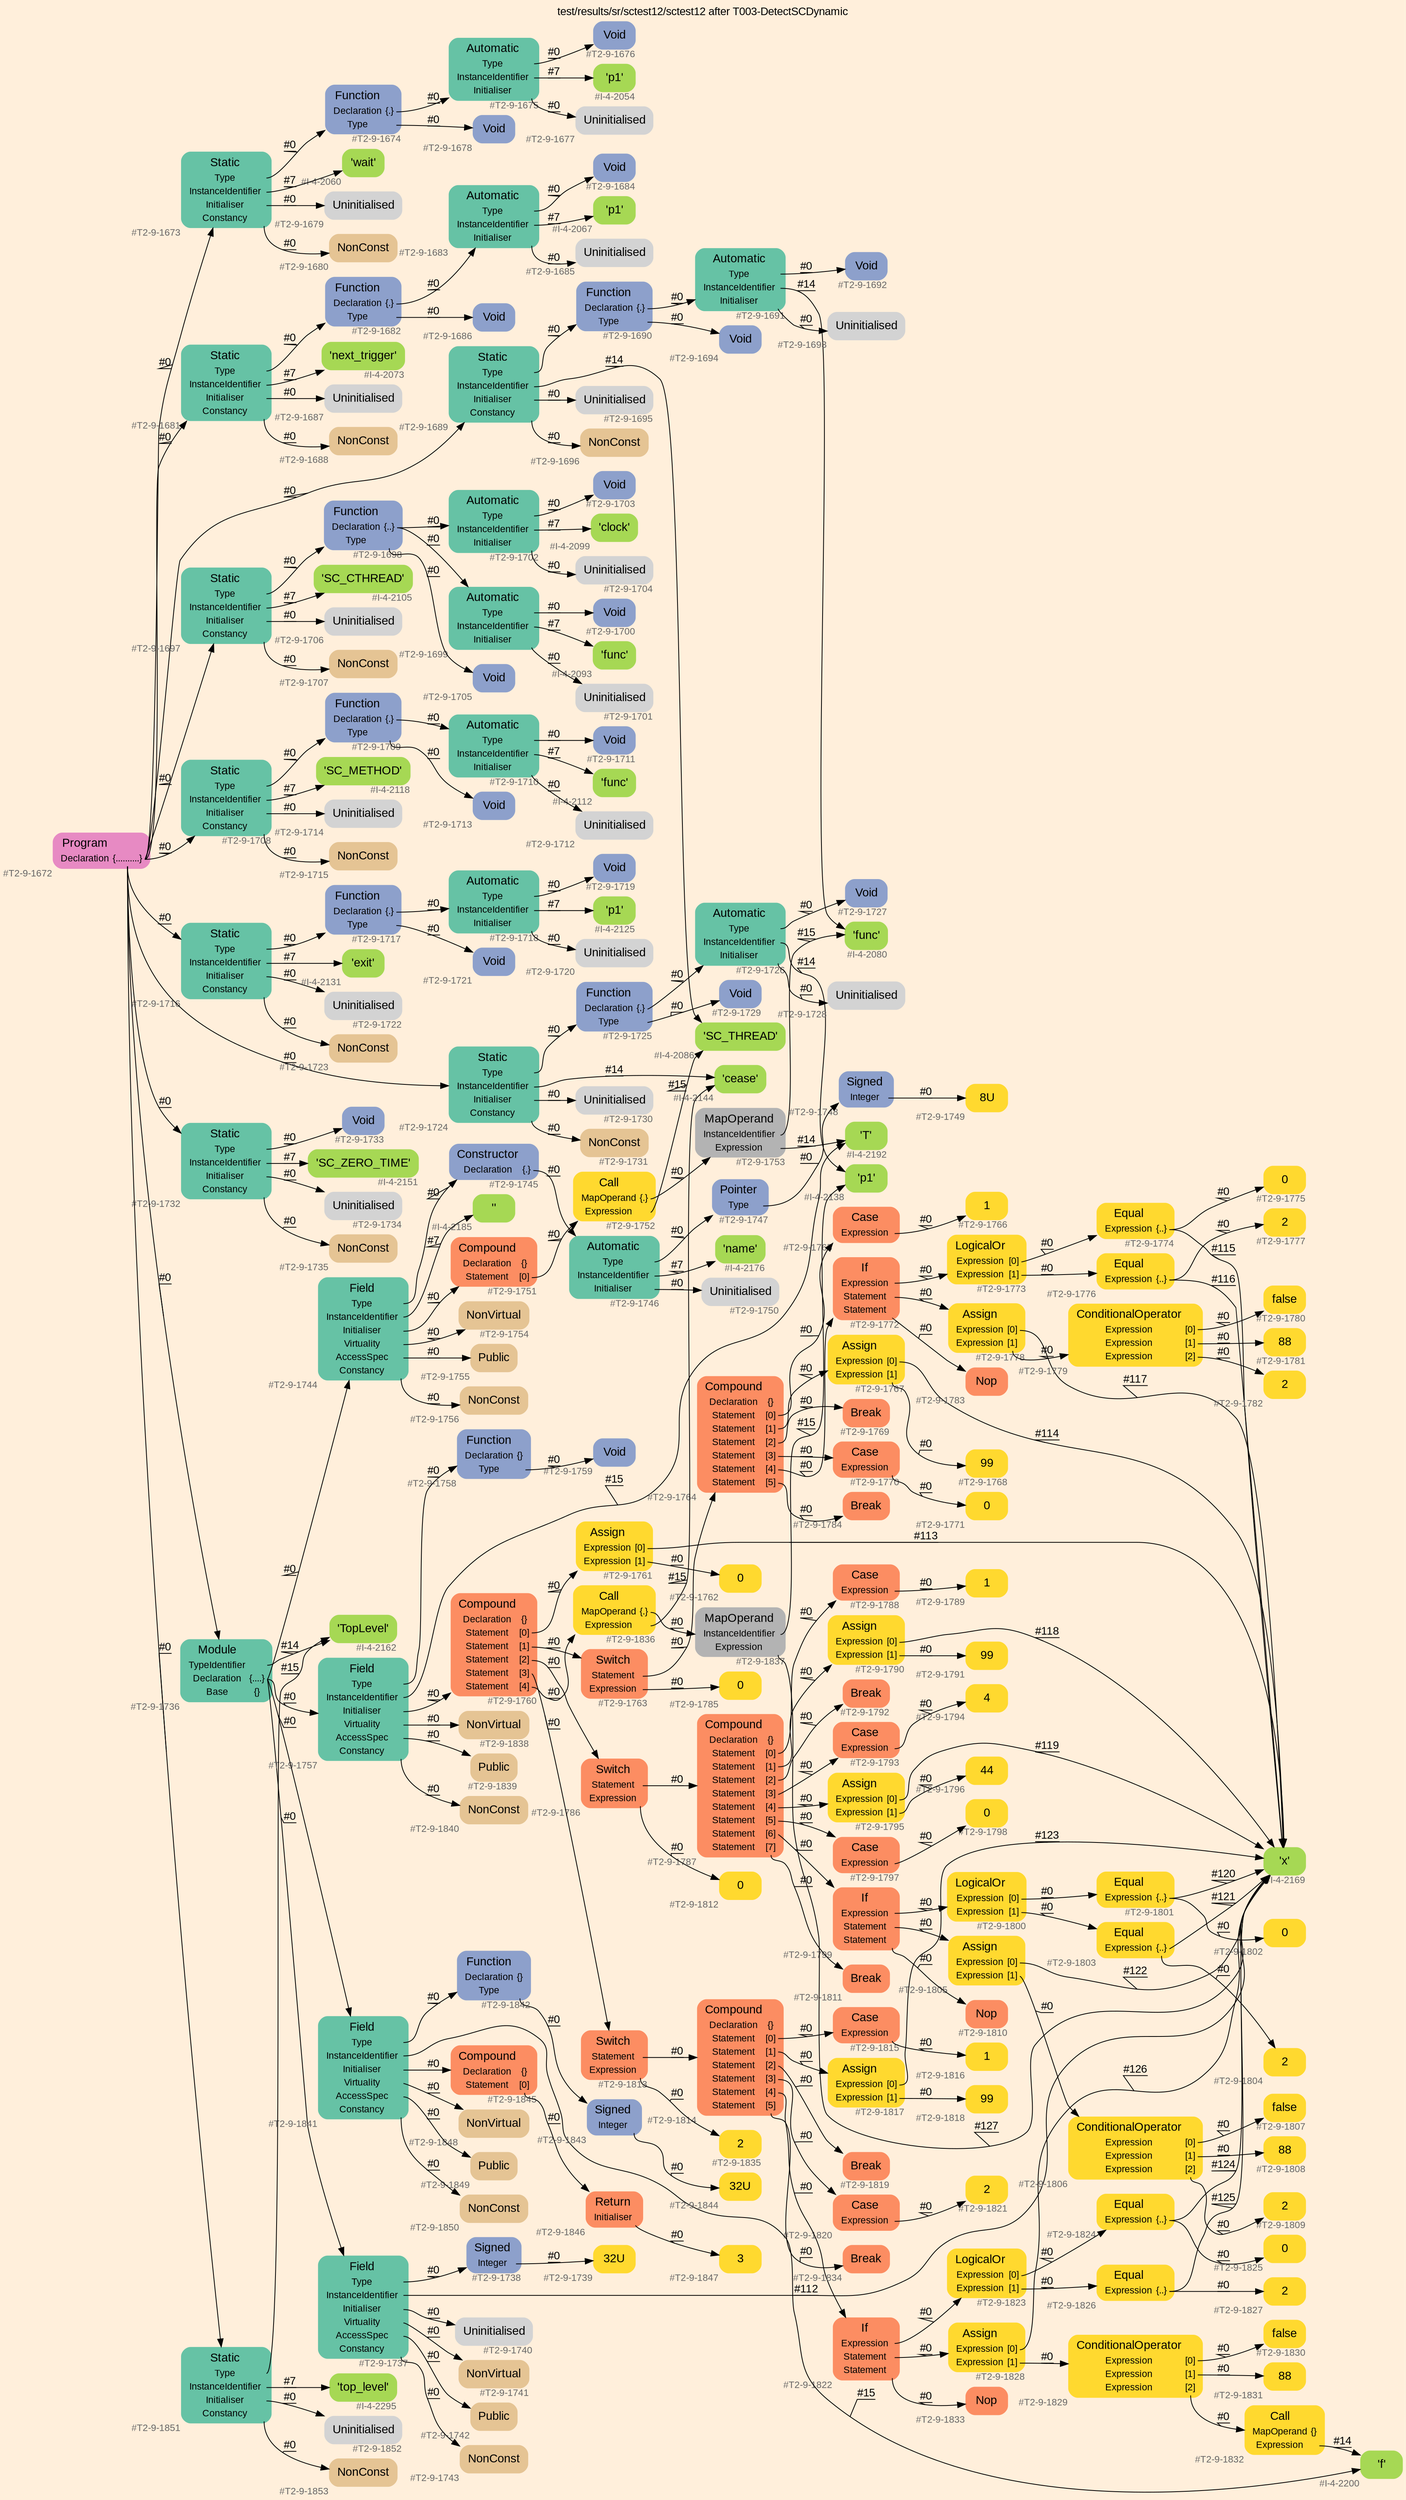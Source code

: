 digraph "test/results/sr/sctest12/sctest12 after T003-DetectSCDynamic" {
label = "test/results/sr/sctest12/sctest12 after T003-DetectSCDynamic"
labelloc = t
graph [
    rankdir = "LR"
    ranksep = 0.3
    bgcolor = antiquewhite1
    color = black
    fontcolor = black
    fontname = "Arial"
];
node [
    fontname = "Arial"
];
edge [
    fontname = "Arial"
];

// -------------------- node figure --------------------
// -------- block #T2-9-1672 ----------
"#T2-9-1672" [
    fillcolor = "/set28/4"
    xlabel = "#T2-9-1672"
    fontsize = "12"
    fontcolor = grey40
    shape = "plaintext"
    label = <<TABLE BORDER="0" CELLBORDER="0" CELLSPACING="0">
     <TR><TD><FONT COLOR="black" POINT-SIZE="15">Program</FONT></TD></TR>
     <TR><TD><FONT COLOR="black" POINT-SIZE="12">Declaration</FONT></TD><TD PORT="port0"><FONT COLOR="black" POINT-SIZE="12">{..........}</FONT></TD></TR>
    </TABLE>>
    style = "rounded,filled"
];

// -------- block #T2-9-1673 ----------
"#T2-9-1673" [
    fillcolor = "/set28/1"
    xlabel = "#T2-9-1673"
    fontsize = "12"
    fontcolor = grey40
    shape = "plaintext"
    label = <<TABLE BORDER="0" CELLBORDER="0" CELLSPACING="0">
     <TR><TD><FONT COLOR="black" POINT-SIZE="15">Static</FONT></TD></TR>
     <TR><TD><FONT COLOR="black" POINT-SIZE="12">Type</FONT></TD><TD PORT="port0"></TD></TR>
     <TR><TD><FONT COLOR="black" POINT-SIZE="12">InstanceIdentifier</FONT></TD><TD PORT="port1"></TD></TR>
     <TR><TD><FONT COLOR="black" POINT-SIZE="12">Initialiser</FONT></TD><TD PORT="port2"></TD></TR>
     <TR><TD><FONT COLOR="black" POINT-SIZE="12">Constancy</FONT></TD><TD PORT="port3"></TD></TR>
    </TABLE>>
    style = "rounded,filled"
];

// -------- block #T2-9-1674 ----------
"#T2-9-1674" [
    fillcolor = "/set28/3"
    xlabel = "#T2-9-1674"
    fontsize = "12"
    fontcolor = grey40
    shape = "plaintext"
    label = <<TABLE BORDER="0" CELLBORDER="0" CELLSPACING="0">
     <TR><TD><FONT COLOR="black" POINT-SIZE="15">Function</FONT></TD></TR>
     <TR><TD><FONT COLOR="black" POINT-SIZE="12">Declaration</FONT></TD><TD PORT="port0"><FONT COLOR="black" POINT-SIZE="12">{.}</FONT></TD></TR>
     <TR><TD><FONT COLOR="black" POINT-SIZE="12">Type</FONT></TD><TD PORT="port1"></TD></TR>
    </TABLE>>
    style = "rounded,filled"
];

// -------- block #T2-9-1675 ----------
"#T2-9-1675" [
    fillcolor = "/set28/1"
    xlabel = "#T2-9-1675"
    fontsize = "12"
    fontcolor = grey40
    shape = "plaintext"
    label = <<TABLE BORDER="0" CELLBORDER="0" CELLSPACING="0">
     <TR><TD><FONT COLOR="black" POINT-SIZE="15">Automatic</FONT></TD></TR>
     <TR><TD><FONT COLOR="black" POINT-SIZE="12">Type</FONT></TD><TD PORT="port0"></TD></TR>
     <TR><TD><FONT COLOR="black" POINT-SIZE="12">InstanceIdentifier</FONT></TD><TD PORT="port1"></TD></TR>
     <TR><TD><FONT COLOR="black" POINT-SIZE="12">Initialiser</FONT></TD><TD PORT="port2"></TD></TR>
    </TABLE>>
    style = "rounded,filled"
];

// -------- block #T2-9-1676 ----------
"#T2-9-1676" [
    fillcolor = "/set28/3"
    xlabel = "#T2-9-1676"
    fontsize = "12"
    fontcolor = grey40
    shape = "plaintext"
    label = <<TABLE BORDER="0" CELLBORDER="0" CELLSPACING="0">
     <TR><TD><FONT COLOR="black" POINT-SIZE="15">Void</FONT></TD></TR>
    </TABLE>>
    style = "rounded,filled"
];

// -------- block #I-4-2054 ----------
"#I-4-2054" [
    fillcolor = "/set28/5"
    xlabel = "#I-4-2054"
    fontsize = "12"
    fontcolor = grey40
    shape = "plaintext"
    label = <<TABLE BORDER="0" CELLBORDER="0" CELLSPACING="0">
     <TR><TD><FONT COLOR="black" POINT-SIZE="15">'p1'</FONT></TD></TR>
    </TABLE>>
    style = "rounded,filled"
];

// -------- block #T2-9-1677 ----------
"#T2-9-1677" [
    xlabel = "#T2-9-1677"
    fontsize = "12"
    fontcolor = grey40
    shape = "plaintext"
    label = <<TABLE BORDER="0" CELLBORDER="0" CELLSPACING="0">
     <TR><TD><FONT COLOR="black" POINT-SIZE="15">Uninitialised</FONT></TD></TR>
    </TABLE>>
    style = "rounded,filled"
];

// -------- block #T2-9-1678 ----------
"#T2-9-1678" [
    fillcolor = "/set28/3"
    xlabel = "#T2-9-1678"
    fontsize = "12"
    fontcolor = grey40
    shape = "plaintext"
    label = <<TABLE BORDER="0" CELLBORDER="0" CELLSPACING="0">
     <TR><TD><FONT COLOR="black" POINT-SIZE="15">Void</FONT></TD></TR>
    </TABLE>>
    style = "rounded,filled"
];

// -------- block #I-4-2060 ----------
"#I-4-2060" [
    fillcolor = "/set28/5"
    xlabel = "#I-4-2060"
    fontsize = "12"
    fontcolor = grey40
    shape = "plaintext"
    label = <<TABLE BORDER="0" CELLBORDER="0" CELLSPACING="0">
     <TR><TD><FONT COLOR="black" POINT-SIZE="15">'wait'</FONT></TD></TR>
    </TABLE>>
    style = "rounded,filled"
];

// -------- block #T2-9-1679 ----------
"#T2-9-1679" [
    xlabel = "#T2-9-1679"
    fontsize = "12"
    fontcolor = grey40
    shape = "plaintext"
    label = <<TABLE BORDER="0" CELLBORDER="0" CELLSPACING="0">
     <TR><TD><FONT COLOR="black" POINT-SIZE="15">Uninitialised</FONT></TD></TR>
    </TABLE>>
    style = "rounded,filled"
];

// -------- block #T2-9-1680 ----------
"#T2-9-1680" [
    fillcolor = "/set28/7"
    xlabel = "#T2-9-1680"
    fontsize = "12"
    fontcolor = grey40
    shape = "plaintext"
    label = <<TABLE BORDER="0" CELLBORDER="0" CELLSPACING="0">
     <TR><TD><FONT COLOR="black" POINT-SIZE="15">NonConst</FONT></TD></TR>
    </TABLE>>
    style = "rounded,filled"
];

// -------- block #T2-9-1681 ----------
"#T2-9-1681" [
    fillcolor = "/set28/1"
    xlabel = "#T2-9-1681"
    fontsize = "12"
    fontcolor = grey40
    shape = "plaintext"
    label = <<TABLE BORDER="0" CELLBORDER="0" CELLSPACING="0">
     <TR><TD><FONT COLOR="black" POINT-SIZE="15">Static</FONT></TD></TR>
     <TR><TD><FONT COLOR="black" POINT-SIZE="12">Type</FONT></TD><TD PORT="port0"></TD></TR>
     <TR><TD><FONT COLOR="black" POINT-SIZE="12">InstanceIdentifier</FONT></TD><TD PORT="port1"></TD></TR>
     <TR><TD><FONT COLOR="black" POINT-SIZE="12">Initialiser</FONT></TD><TD PORT="port2"></TD></TR>
     <TR><TD><FONT COLOR="black" POINT-SIZE="12">Constancy</FONT></TD><TD PORT="port3"></TD></TR>
    </TABLE>>
    style = "rounded,filled"
];

// -------- block #T2-9-1682 ----------
"#T2-9-1682" [
    fillcolor = "/set28/3"
    xlabel = "#T2-9-1682"
    fontsize = "12"
    fontcolor = grey40
    shape = "plaintext"
    label = <<TABLE BORDER="0" CELLBORDER="0" CELLSPACING="0">
     <TR><TD><FONT COLOR="black" POINT-SIZE="15">Function</FONT></TD></TR>
     <TR><TD><FONT COLOR="black" POINT-SIZE="12">Declaration</FONT></TD><TD PORT="port0"><FONT COLOR="black" POINT-SIZE="12">{.}</FONT></TD></TR>
     <TR><TD><FONT COLOR="black" POINT-SIZE="12">Type</FONT></TD><TD PORT="port1"></TD></TR>
    </TABLE>>
    style = "rounded,filled"
];

// -------- block #T2-9-1683 ----------
"#T2-9-1683" [
    fillcolor = "/set28/1"
    xlabel = "#T2-9-1683"
    fontsize = "12"
    fontcolor = grey40
    shape = "plaintext"
    label = <<TABLE BORDER="0" CELLBORDER="0" CELLSPACING="0">
     <TR><TD><FONT COLOR="black" POINT-SIZE="15">Automatic</FONT></TD></TR>
     <TR><TD><FONT COLOR="black" POINT-SIZE="12">Type</FONT></TD><TD PORT="port0"></TD></TR>
     <TR><TD><FONT COLOR="black" POINT-SIZE="12">InstanceIdentifier</FONT></TD><TD PORT="port1"></TD></TR>
     <TR><TD><FONT COLOR="black" POINT-SIZE="12">Initialiser</FONT></TD><TD PORT="port2"></TD></TR>
    </TABLE>>
    style = "rounded,filled"
];

// -------- block #T2-9-1684 ----------
"#T2-9-1684" [
    fillcolor = "/set28/3"
    xlabel = "#T2-9-1684"
    fontsize = "12"
    fontcolor = grey40
    shape = "plaintext"
    label = <<TABLE BORDER="0" CELLBORDER="0" CELLSPACING="0">
     <TR><TD><FONT COLOR="black" POINT-SIZE="15">Void</FONT></TD></TR>
    </TABLE>>
    style = "rounded,filled"
];

// -------- block #I-4-2067 ----------
"#I-4-2067" [
    fillcolor = "/set28/5"
    xlabel = "#I-4-2067"
    fontsize = "12"
    fontcolor = grey40
    shape = "plaintext"
    label = <<TABLE BORDER="0" CELLBORDER="0" CELLSPACING="0">
     <TR><TD><FONT COLOR="black" POINT-SIZE="15">'p1'</FONT></TD></TR>
    </TABLE>>
    style = "rounded,filled"
];

// -------- block #T2-9-1685 ----------
"#T2-9-1685" [
    xlabel = "#T2-9-1685"
    fontsize = "12"
    fontcolor = grey40
    shape = "plaintext"
    label = <<TABLE BORDER="0" CELLBORDER="0" CELLSPACING="0">
     <TR><TD><FONT COLOR="black" POINT-SIZE="15">Uninitialised</FONT></TD></TR>
    </TABLE>>
    style = "rounded,filled"
];

// -------- block #T2-9-1686 ----------
"#T2-9-1686" [
    fillcolor = "/set28/3"
    xlabel = "#T2-9-1686"
    fontsize = "12"
    fontcolor = grey40
    shape = "plaintext"
    label = <<TABLE BORDER="0" CELLBORDER="0" CELLSPACING="0">
     <TR><TD><FONT COLOR="black" POINT-SIZE="15">Void</FONT></TD></TR>
    </TABLE>>
    style = "rounded,filled"
];

// -------- block #I-4-2073 ----------
"#I-4-2073" [
    fillcolor = "/set28/5"
    xlabel = "#I-4-2073"
    fontsize = "12"
    fontcolor = grey40
    shape = "plaintext"
    label = <<TABLE BORDER="0" CELLBORDER="0" CELLSPACING="0">
     <TR><TD><FONT COLOR="black" POINT-SIZE="15">'next_trigger'</FONT></TD></TR>
    </TABLE>>
    style = "rounded,filled"
];

// -------- block #T2-9-1687 ----------
"#T2-9-1687" [
    xlabel = "#T2-9-1687"
    fontsize = "12"
    fontcolor = grey40
    shape = "plaintext"
    label = <<TABLE BORDER="0" CELLBORDER="0" CELLSPACING="0">
     <TR><TD><FONT COLOR="black" POINT-SIZE="15">Uninitialised</FONT></TD></TR>
    </TABLE>>
    style = "rounded,filled"
];

// -------- block #T2-9-1688 ----------
"#T2-9-1688" [
    fillcolor = "/set28/7"
    xlabel = "#T2-9-1688"
    fontsize = "12"
    fontcolor = grey40
    shape = "plaintext"
    label = <<TABLE BORDER="0" CELLBORDER="0" CELLSPACING="0">
     <TR><TD><FONT COLOR="black" POINT-SIZE="15">NonConst</FONT></TD></TR>
    </TABLE>>
    style = "rounded,filled"
];

// -------- block #T2-9-1689 ----------
"#T2-9-1689" [
    fillcolor = "/set28/1"
    xlabel = "#T2-9-1689"
    fontsize = "12"
    fontcolor = grey40
    shape = "plaintext"
    label = <<TABLE BORDER="0" CELLBORDER="0" CELLSPACING="0">
     <TR><TD><FONT COLOR="black" POINT-SIZE="15">Static</FONT></TD></TR>
     <TR><TD><FONT COLOR="black" POINT-SIZE="12">Type</FONT></TD><TD PORT="port0"></TD></TR>
     <TR><TD><FONT COLOR="black" POINT-SIZE="12">InstanceIdentifier</FONT></TD><TD PORT="port1"></TD></TR>
     <TR><TD><FONT COLOR="black" POINT-SIZE="12">Initialiser</FONT></TD><TD PORT="port2"></TD></TR>
     <TR><TD><FONT COLOR="black" POINT-SIZE="12">Constancy</FONT></TD><TD PORT="port3"></TD></TR>
    </TABLE>>
    style = "rounded,filled"
];

// -------- block #T2-9-1690 ----------
"#T2-9-1690" [
    fillcolor = "/set28/3"
    xlabel = "#T2-9-1690"
    fontsize = "12"
    fontcolor = grey40
    shape = "plaintext"
    label = <<TABLE BORDER="0" CELLBORDER="0" CELLSPACING="0">
     <TR><TD><FONT COLOR="black" POINT-SIZE="15">Function</FONT></TD></TR>
     <TR><TD><FONT COLOR="black" POINT-SIZE="12">Declaration</FONT></TD><TD PORT="port0"><FONT COLOR="black" POINT-SIZE="12">{.}</FONT></TD></TR>
     <TR><TD><FONT COLOR="black" POINT-SIZE="12">Type</FONT></TD><TD PORT="port1"></TD></TR>
    </TABLE>>
    style = "rounded,filled"
];

// -------- block #T2-9-1691 ----------
"#T2-9-1691" [
    fillcolor = "/set28/1"
    xlabel = "#T2-9-1691"
    fontsize = "12"
    fontcolor = grey40
    shape = "plaintext"
    label = <<TABLE BORDER="0" CELLBORDER="0" CELLSPACING="0">
     <TR><TD><FONT COLOR="black" POINT-SIZE="15">Automatic</FONT></TD></TR>
     <TR><TD><FONT COLOR="black" POINT-SIZE="12">Type</FONT></TD><TD PORT="port0"></TD></TR>
     <TR><TD><FONT COLOR="black" POINT-SIZE="12">InstanceIdentifier</FONT></TD><TD PORT="port1"></TD></TR>
     <TR><TD><FONT COLOR="black" POINT-SIZE="12">Initialiser</FONT></TD><TD PORT="port2"></TD></TR>
    </TABLE>>
    style = "rounded,filled"
];

// -------- block #T2-9-1692 ----------
"#T2-9-1692" [
    fillcolor = "/set28/3"
    xlabel = "#T2-9-1692"
    fontsize = "12"
    fontcolor = grey40
    shape = "plaintext"
    label = <<TABLE BORDER="0" CELLBORDER="0" CELLSPACING="0">
     <TR><TD><FONT COLOR="black" POINT-SIZE="15">Void</FONT></TD></TR>
    </TABLE>>
    style = "rounded,filled"
];

// -------- block #I-4-2080 ----------
"#I-4-2080" [
    fillcolor = "/set28/5"
    xlabel = "#I-4-2080"
    fontsize = "12"
    fontcolor = grey40
    shape = "plaintext"
    label = <<TABLE BORDER="0" CELLBORDER="0" CELLSPACING="0">
     <TR><TD><FONT COLOR="black" POINT-SIZE="15">'func'</FONT></TD></TR>
    </TABLE>>
    style = "rounded,filled"
];

// -------- block #T2-9-1693 ----------
"#T2-9-1693" [
    xlabel = "#T2-9-1693"
    fontsize = "12"
    fontcolor = grey40
    shape = "plaintext"
    label = <<TABLE BORDER="0" CELLBORDER="0" CELLSPACING="0">
     <TR><TD><FONT COLOR="black" POINT-SIZE="15">Uninitialised</FONT></TD></TR>
    </TABLE>>
    style = "rounded,filled"
];

// -------- block #T2-9-1694 ----------
"#T2-9-1694" [
    fillcolor = "/set28/3"
    xlabel = "#T2-9-1694"
    fontsize = "12"
    fontcolor = grey40
    shape = "plaintext"
    label = <<TABLE BORDER="0" CELLBORDER="0" CELLSPACING="0">
     <TR><TD><FONT COLOR="black" POINT-SIZE="15">Void</FONT></TD></TR>
    </TABLE>>
    style = "rounded,filled"
];

// -------- block #I-4-2086 ----------
"#I-4-2086" [
    fillcolor = "/set28/5"
    xlabel = "#I-4-2086"
    fontsize = "12"
    fontcolor = grey40
    shape = "plaintext"
    label = <<TABLE BORDER="0" CELLBORDER="0" CELLSPACING="0">
     <TR><TD><FONT COLOR="black" POINT-SIZE="15">'SC_THREAD'</FONT></TD></TR>
    </TABLE>>
    style = "rounded,filled"
];

// -------- block #T2-9-1695 ----------
"#T2-9-1695" [
    xlabel = "#T2-9-1695"
    fontsize = "12"
    fontcolor = grey40
    shape = "plaintext"
    label = <<TABLE BORDER="0" CELLBORDER="0" CELLSPACING="0">
     <TR><TD><FONT COLOR="black" POINT-SIZE="15">Uninitialised</FONT></TD></TR>
    </TABLE>>
    style = "rounded,filled"
];

// -------- block #T2-9-1696 ----------
"#T2-9-1696" [
    fillcolor = "/set28/7"
    xlabel = "#T2-9-1696"
    fontsize = "12"
    fontcolor = grey40
    shape = "plaintext"
    label = <<TABLE BORDER="0" CELLBORDER="0" CELLSPACING="0">
     <TR><TD><FONT COLOR="black" POINT-SIZE="15">NonConst</FONT></TD></TR>
    </TABLE>>
    style = "rounded,filled"
];

// -------- block #T2-9-1697 ----------
"#T2-9-1697" [
    fillcolor = "/set28/1"
    xlabel = "#T2-9-1697"
    fontsize = "12"
    fontcolor = grey40
    shape = "plaintext"
    label = <<TABLE BORDER="0" CELLBORDER="0" CELLSPACING="0">
     <TR><TD><FONT COLOR="black" POINT-SIZE="15">Static</FONT></TD></TR>
     <TR><TD><FONT COLOR="black" POINT-SIZE="12">Type</FONT></TD><TD PORT="port0"></TD></TR>
     <TR><TD><FONT COLOR="black" POINT-SIZE="12">InstanceIdentifier</FONT></TD><TD PORT="port1"></TD></TR>
     <TR><TD><FONT COLOR="black" POINT-SIZE="12">Initialiser</FONT></TD><TD PORT="port2"></TD></TR>
     <TR><TD><FONT COLOR="black" POINT-SIZE="12">Constancy</FONT></TD><TD PORT="port3"></TD></TR>
    </TABLE>>
    style = "rounded,filled"
];

// -------- block #T2-9-1698 ----------
"#T2-9-1698" [
    fillcolor = "/set28/3"
    xlabel = "#T2-9-1698"
    fontsize = "12"
    fontcolor = grey40
    shape = "plaintext"
    label = <<TABLE BORDER="0" CELLBORDER="0" CELLSPACING="0">
     <TR><TD><FONT COLOR="black" POINT-SIZE="15">Function</FONT></TD></TR>
     <TR><TD><FONT COLOR="black" POINT-SIZE="12">Declaration</FONT></TD><TD PORT="port0"><FONT COLOR="black" POINT-SIZE="12">{..}</FONT></TD></TR>
     <TR><TD><FONT COLOR="black" POINT-SIZE="12">Type</FONT></TD><TD PORT="port1"></TD></TR>
    </TABLE>>
    style = "rounded,filled"
];

// -------- block #T2-9-1699 ----------
"#T2-9-1699" [
    fillcolor = "/set28/1"
    xlabel = "#T2-9-1699"
    fontsize = "12"
    fontcolor = grey40
    shape = "plaintext"
    label = <<TABLE BORDER="0" CELLBORDER="0" CELLSPACING="0">
     <TR><TD><FONT COLOR="black" POINT-SIZE="15">Automatic</FONT></TD></TR>
     <TR><TD><FONT COLOR="black" POINT-SIZE="12">Type</FONT></TD><TD PORT="port0"></TD></TR>
     <TR><TD><FONT COLOR="black" POINT-SIZE="12">InstanceIdentifier</FONT></TD><TD PORT="port1"></TD></TR>
     <TR><TD><FONT COLOR="black" POINT-SIZE="12">Initialiser</FONT></TD><TD PORT="port2"></TD></TR>
    </TABLE>>
    style = "rounded,filled"
];

// -------- block #T2-9-1700 ----------
"#T2-9-1700" [
    fillcolor = "/set28/3"
    xlabel = "#T2-9-1700"
    fontsize = "12"
    fontcolor = grey40
    shape = "plaintext"
    label = <<TABLE BORDER="0" CELLBORDER="0" CELLSPACING="0">
     <TR><TD><FONT COLOR="black" POINT-SIZE="15">Void</FONT></TD></TR>
    </TABLE>>
    style = "rounded,filled"
];

// -------- block #I-4-2093 ----------
"#I-4-2093" [
    fillcolor = "/set28/5"
    xlabel = "#I-4-2093"
    fontsize = "12"
    fontcolor = grey40
    shape = "plaintext"
    label = <<TABLE BORDER="0" CELLBORDER="0" CELLSPACING="0">
     <TR><TD><FONT COLOR="black" POINT-SIZE="15">'func'</FONT></TD></TR>
    </TABLE>>
    style = "rounded,filled"
];

// -------- block #T2-9-1701 ----------
"#T2-9-1701" [
    xlabel = "#T2-9-1701"
    fontsize = "12"
    fontcolor = grey40
    shape = "plaintext"
    label = <<TABLE BORDER="0" CELLBORDER="0" CELLSPACING="0">
     <TR><TD><FONT COLOR="black" POINT-SIZE="15">Uninitialised</FONT></TD></TR>
    </TABLE>>
    style = "rounded,filled"
];

// -------- block #T2-9-1702 ----------
"#T2-9-1702" [
    fillcolor = "/set28/1"
    xlabel = "#T2-9-1702"
    fontsize = "12"
    fontcolor = grey40
    shape = "plaintext"
    label = <<TABLE BORDER="0" CELLBORDER="0" CELLSPACING="0">
     <TR><TD><FONT COLOR="black" POINT-SIZE="15">Automatic</FONT></TD></TR>
     <TR><TD><FONT COLOR="black" POINT-SIZE="12">Type</FONT></TD><TD PORT="port0"></TD></TR>
     <TR><TD><FONT COLOR="black" POINT-SIZE="12">InstanceIdentifier</FONT></TD><TD PORT="port1"></TD></TR>
     <TR><TD><FONT COLOR="black" POINT-SIZE="12">Initialiser</FONT></TD><TD PORT="port2"></TD></TR>
    </TABLE>>
    style = "rounded,filled"
];

// -------- block #T2-9-1703 ----------
"#T2-9-1703" [
    fillcolor = "/set28/3"
    xlabel = "#T2-9-1703"
    fontsize = "12"
    fontcolor = grey40
    shape = "plaintext"
    label = <<TABLE BORDER="0" CELLBORDER="0" CELLSPACING="0">
     <TR><TD><FONT COLOR="black" POINT-SIZE="15">Void</FONT></TD></TR>
    </TABLE>>
    style = "rounded,filled"
];

// -------- block #I-4-2099 ----------
"#I-4-2099" [
    fillcolor = "/set28/5"
    xlabel = "#I-4-2099"
    fontsize = "12"
    fontcolor = grey40
    shape = "plaintext"
    label = <<TABLE BORDER="0" CELLBORDER="0" CELLSPACING="0">
     <TR><TD><FONT COLOR="black" POINT-SIZE="15">'clock'</FONT></TD></TR>
    </TABLE>>
    style = "rounded,filled"
];

// -------- block #T2-9-1704 ----------
"#T2-9-1704" [
    xlabel = "#T2-9-1704"
    fontsize = "12"
    fontcolor = grey40
    shape = "plaintext"
    label = <<TABLE BORDER="0" CELLBORDER="0" CELLSPACING="0">
     <TR><TD><FONT COLOR="black" POINT-SIZE="15">Uninitialised</FONT></TD></TR>
    </TABLE>>
    style = "rounded,filled"
];

// -------- block #T2-9-1705 ----------
"#T2-9-1705" [
    fillcolor = "/set28/3"
    xlabel = "#T2-9-1705"
    fontsize = "12"
    fontcolor = grey40
    shape = "plaintext"
    label = <<TABLE BORDER="0" CELLBORDER="0" CELLSPACING="0">
     <TR><TD><FONT COLOR="black" POINT-SIZE="15">Void</FONT></TD></TR>
    </TABLE>>
    style = "rounded,filled"
];

// -------- block #I-4-2105 ----------
"#I-4-2105" [
    fillcolor = "/set28/5"
    xlabel = "#I-4-2105"
    fontsize = "12"
    fontcolor = grey40
    shape = "plaintext"
    label = <<TABLE BORDER="0" CELLBORDER="0" CELLSPACING="0">
     <TR><TD><FONT COLOR="black" POINT-SIZE="15">'SC_CTHREAD'</FONT></TD></TR>
    </TABLE>>
    style = "rounded,filled"
];

// -------- block #T2-9-1706 ----------
"#T2-9-1706" [
    xlabel = "#T2-9-1706"
    fontsize = "12"
    fontcolor = grey40
    shape = "plaintext"
    label = <<TABLE BORDER="0" CELLBORDER="0" CELLSPACING="0">
     <TR><TD><FONT COLOR="black" POINT-SIZE="15">Uninitialised</FONT></TD></TR>
    </TABLE>>
    style = "rounded,filled"
];

// -------- block #T2-9-1707 ----------
"#T2-9-1707" [
    fillcolor = "/set28/7"
    xlabel = "#T2-9-1707"
    fontsize = "12"
    fontcolor = grey40
    shape = "plaintext"
    label = <<TABLE BORDER="0" CELLBORDER="0" CELLSPACING="0">
     <TR><TD><FONT COLOR="black" POINT-SIZE="15">NonConst</FONT></TD></TR>
    </TABLE>>
    style = "rounded,filled"
];

// -------- block #T2-9-1708 ----------
"#T2-9-1708" [
    fillcolor = "/set28/1"
    xlabel = "#T2-9-1708"
    fontsize = "12"
    fontcolor = grey40
    shape = "plaintext"
    label = <<TABLE BORDER="0" CELLBORDER="0" CELLSPACING="0">
     <TR><TD><FONT COLOR="black" POINT-SIZE="15">Static</FONT></TD></TR>
     <TR><TD><FONT COLOR="black" POINT-SIZE="12">Type</FONT></TD><TD PORT="port0"></TD></TR>
     <TR><TD><FONT COLOR="black" POINT-SIZE="12">InstanceIdentifier</FONT></TD><TD PORT="port1"></TD></TR>
     <TR><TD><FONT COLOR="black" POINT-SIZE="12">Initialiser</FONT></TD><TD PORT="port2"></TD></TR>
     <TR><TD><FONT COLOR="black" POINT-SIZE="12">Constancy</FONT></TD><TD PORT="port3"></TD></TR>
    </TABLE>>
    style = "rounded,filled"
];

// -------- block #T2-9-1709 ----------
"#T2-9-1709" [
    fillcolor = "/set28/3"
    xlabel = "#T2-9-1709"
    fontsize = "12"
    fontcolor = grey40
    shape = "plaintext"
    label = <<TABLE BORDER="0" CELLBORDER="0" CELLSPACING="0">
     <TR><TD><FONT COLOR="black" POINT-SIZE="15">Function</FONT></TD></TR>
     <TR><TD><FONT COLOR="black" POINT-SIZE="12">Declaration</FONT></TD><TD PORT="port0"><FONT COLOR="black" POINT-SIZE="12">{.}</FONT></TD></TR>
     <TR><TD><FONT COLOR="black" POINT-SIZE="12">Type</FONT></TD><TD PORT="port1"></TD></TR>
    </TABLE>>
    style = "rounded,filled"
];

// -------- block #T2-9-1710 ----------
"#T2-9-1710" [
    fillcolor = "/set28/1"
    xlabel = "#T2-9-1710"
    fontsize = "12"
    fontcolor = grey40
    shape = "plaintext"
    label = <<TABLE BORDER="0" CELLBORDER="0" CELLSPACING="0">
     <TR><TD><FONT COLOR="black" POINT-SIZE="15">Automatic</FONT></TD></TR>
     <TR><TD><FONT COLOR="black" POINT-SIZE="12">Type</FONT></TD><TD PORT="port0"></TD></TR>
     <TR><TD><FONT COLOR="black" POINT-SIZE="12">InstanceIdentifier</FONT></TD><TD PORT="port1"></TD></TR>
     <TR><TD><FONT COLOR="black" POINT-SIZE="12">Initialiser</FONT></TD><TD PORT="port2"></TD></TR>
    </TABLE>>
    style = "rounded,filled"
];

// -------- block #T2-9-1711 ----------
"#T2-9-1711" [
    fillcolor = "/set28/3"
    xlabel = "#T2-9-1711"
    fontsize = "12"
    fontcolor = grey40
    shape = "plaintext"
    label = <<TABLE BORDER="0" CELLBORDER="0" CELLSPACING="0">
     <TR><TD><FONT COLOR="black" POINT-SIZE="15">Void</FONT></TD></TR>
    </TABLE>>
    style = "rounded,filled"
];

// -------- block #I-4-2112 ----------
"#I-4-2112" [
    fillcolor = "/set28/5"
    xlabel = "#I-4-2112"
    fontsize = "12"
    fontcolor = grey40
    shape = "plaintext"
    label = <<TABLE BORDER="0" CELLBORDER="0" CELLSPACING="0">
     <TR><TD><FONT COLOR="black" POINT-SIZE="15">'func'</FONT></TD></TR>
    </TABLE>>
    style = "rounded,filled"
];

// -------- block #T2-9-1712 ----------
"#T2-9-1712" [
    xlabel = "#T2-9-1712"
    fontsize = "12"
    fontcolor = grey40
    shape = "plaintext"
    label = <<TABLE BORDER="0" CELLBORDER="0" CELLSPACING="0">
     <TR><TD><FONT COLOR="black" POINT-SIZE="15">Uninitialised</FONT></TD></TR>
    </TABLE>>
    style = "rounded,filled"
];

// -------- block #T2-9-1713 ----------
"#T2-9-1713" [
    fillcolor = "/set28/3"
    xlabel = "#T2-9-1713"
    fontsize = "12"
    fontcolor = grey40
    shape = "plaintext"
    label = <<TABLE BORDER="0" CELLBORDER="0" CELLSPACING="0">
     <TR><TD><FONT COLOR="black" POINT-SIZE="15">Void</FONT></TD></TR>
    </TABLE>>
    style = "rounded,filled"
];

// -------- block #I-4-2118 ----------
"#I-4-2118" [
    fillcolor = "/set28/5"
    xlabel = "#I-4-2118"
    fontsize = "12"
    fontcolor = grey40
    shape = "plaintext"
    label = <<TABLE BORDER="0" CELLBORDER="0" CELLSPACING="0">
     <TR><TD><FONT COLOR="black" POINT-SIZE="15">'SC_METHOD'</FONT></TD></TR>
    </TABLE>>
    style = "rounded,filled"
];

// -------- block #T2-9-1714 ----------
"#T2-9-1714" [
    xlabel = "#T2-9-1714"
    fontsize = "12"
    fontcolor = grey40
    shape = "plaintext"
    label = <<TABLE BORDER="0" CELLBORDER="0" CELLSPACING="0">
     <TR><TD><FONT COLOR="black" POINT-SIZE="15">Uninitialised</FONT></TD></TR>
    </TABLE>>
    style = "rounded,filled"
];

// -------- block #T2-9-1715 ----------
"#T2-9-1715" [
    fillcolor = "/set28/7"
    xlabel = "#T2-9-1715"
    fontsize = "12"
    fontcolor = grey40
    shape = "plaintext"
    label = <<TABLE BORDER="0" CELLBORDER="0" CELLSPACING="0">
     <TR><TD><FONT COLOR="black" POINT-SIZE="15">NonConst</FONT></TD></TR>
    </TABLE>>
    style = "rounded,filled"
];

// -------- block #T2-9-1716 ----------
"#T2-9-1716" [
    fillcolor = "/set28/1"
    xlabel = "#T2-9-1716"
    fontsize = "12"
    fontcolor = grey40
    shape = "plaintext"
    label = <<TABLE BORDER="0" CELLBORDER="0" CELLSPACING="0">
     <TR><TD><FONT COLOR="black" POINT-SIZE="15">Static</FONT></TD></TR>
     <TR><TD><FONT COLOR="black" POINT-SIZE="12">Type</FONT></TD><TD PORT="port0"></TD></TR>
     <TR><TD><FONT COLOR="black" POINT-SIZE="12">InstanceIdentifier</FONT></TD><TD PORT="port1"></TD></TR>
     <TR><TD><FONT COLOR="black" POINT-SIZE="12">Initialiser</FONT></TD><TD PORT="port2"></TD></TR>
     <TR><TD><FONT COLOR="black" POINT-SIZE="12">Constancy</FONT></TD><TD PORT="port3"></TD></TR>
    </TABLE>>
    style = "rounded,filled"
];

// -------- block #T2-9-1717 ----------
"#T2-9-1717" [
    fillcolor = "/set28/3"
    xlabel = "#T2-9-1717"
    fontsize = "12"
    fontcolor = grey40
    shape = "plaintext"
    label = <<TABLE BORDER="0" CELLBORDER="0" CELLSPACING="0">
     <TR><TD><FONT COLOR="black" POINT-SIZE="15">Function</FONT></TD></TR>
     <TR><TD><FONT COLOR="black" POINT-SIZE="12">Declaration</FONT></TD><TD PORT="port0"><FONT COLOR="black" POINT-SIZE="12">{.}</FONT></TD></TR>
     <TR><TD><FONT COLOR="black" POINT-SIZE="12">Type</FONT></TD><TD PORT="port1"></TD></TR>
    </TABLE>>
    style = "rounded,filled"
];

// -------- block #T2-9-1718 ----------
"#T2-9-1718" [
    fillcolor = "/set28/1"
    xlabel = "#T2-9-1718"
    fontsize = "12"
    fontcolor = grey40
    shape = "plaintext"
    label = <<TABLE BORDER="0" CELLBORDER="0" CELLSPACING="0">
     <TR><TD><FONT COLOR="black" POINT-SIZE="15">Automatic</FONT></TD></TR>
     <TR><TD><FONT COLOR="black" POINT-SIZE="12">Type</FONT></TD><TD PORT="port0"></TD></TR>
     <TR><TD><FONT COLOR="black" POINT-SIZE="12">InstanceIdentifier</FONT></TD><TD PORT="port1"></TD></TR>
     <TR><TD><FONT COLOR="black" POINT-SIZE="12">Initialiser</FONT></TD><TD PORT="port2"></TD></TR>
    </TABLE>>
    style = "rounded,filled"
];

// -------- block #T2-9-1719 ----------
"#T2-9-1719" [
    fillcolor = "/set28/3"
    xlabel = "#T2-9-1719"
    fontsize = "12"
    fontcolor = grey40
    shape = "plaintext"
    label = <<TABLE BORDER="0" CELLBORDER="0" CELLSPACING="0">
     <TR><TD><FONT COLOR="black" POINT-SIZE="15">Void</FONT></TD></TR>
    </TABLE>>
    style = "rounded,filled"
];

// -------- block #I-4-2125 ----------
"#I-4-2125" [
    fillcolor = "/set28/5"
    xlabel = "#I-4-2125"
    fontsize = "12"
    fontcolor = grey40
    shape = "plaintext"
    label = <<TABLE BORDER="0" CELLBORDER="0" CELLSPACING="0">
     <TR><TD><FONT COLOR="black" POINT-SIZE="15">'p1'</FONT></TD></TR>
    </TABLE>>
    style = "rounded,filled"
];

// -------- block #T2-9-1720 ----------
"#T2-9-1720" [
    xlabel = "#T2-9-1720"
    fontsize = "12"
    fontcolor = grey40
    shape = "plaintext"
    label = <<TABLE BORDER="0" CELLBORDER="0" CELLSPACING="0">
     <TR><TD><FONT COLOR="black" POINT-SIZE="15">Uninitialised</FONT></TD></TR>
    </TABLE>>
    style = "rounded,filled"
];

// -------- block #T2-9-1721 ----------
"#T2-9-1721" [
    fillcolor = "/set28/3"
    xlabel = "#T2-9-1721"
    fontsize = "12"
    fontcolor = grey40
    shape = "plaintext"
    label = <<TABLE BORDER="0" CELLBORDER="0" CELLSPACING="0">
     <TR><TD><FONT COLOR="black" POINT-SIZE="15">Void</FONT></TD></TR>
    </TABLE>>
    style = "rounded,filled"
];

// -------- block #I-4-2131 ----------
"#I-4-2131" [
    fillcolor = "/set28/5"
    xlabel = "#I-4-2131"
    fontsize = "12"
    fontcolor = grey40
    shape = "plaintext"
    label = <<TABLE BORDER="0" CELLBORDER="0" CELLSPACING="0">
     <TR><TD><FONT COLOR="black" POINT-SIZE="15">'exit'</FONT></TD></TR>
    </TABLE>>
    style = "rounded,filled"
];

// -------- block #T2-9-1722 ----------
"#T2-9-1722" [
    xlabel = "#T2-9-1722"
    fontsize = "12"
    fontcolor = grey40
    shape = "plaintext"
    label = <<TABLE BORDER="0" CELLBORDER="0" CELLSPACING="0">
     <TR><TD><FONT COLOR="black" POINT-SIZE="15">Uninitialised</FONT></TD></TR>
    </TABLE>>
    style = "rounded,filled"
];

// -------- block #T2-9-1723 ----------
"#T2-9-1723" [
    fillcolor = "/set28/7"
    xlabel = "#T2-9-1723"
    fontsize = "12"
    fontcolor = grey40
    shape = "plaintext"
    label = <<TABLE BORDER="0" CELLBORDER="0" CELLSPACING="0">
     <TR><TD><FONT COLOR="black" POINT-SIZE="15">NonConst</FONT></TD></TR>
    </TABLE>>
    style = "rounded,filled"
];

// -------- block #T2-9-1724 ----------
"#T2-9-1724" [
    fillcolor = "/set28/1"
    xlabel = "#T2-9-1724"
    fontsize = "12"
    fontcolor = grey40
    shape = "plaintext"
    label = <<TABLE BORDER="0" CELLBORDER="0" CELLSPACING="0">
     <TR><TD><FONT COLOR="black" POINT-SIZE="15">Static</FONT></TD></TR>
     <TR><TD><FONT COLOR="black" POINT-SIZE="12">Type</FONT></TD><TD PORT="port0"></TD></TR>
     <TR><TD><FONT COLOR="black" POINT-SIZE="12">InstanceIdentifier</FONT></TD><TD PORT="port1"></TD></TR>
     <TR><TD><FONT COLOR="black" POINT-SIZE="12">Initialiser</FONT></TD><TD PORT="port2"></TD></TR>
     <TR><TD><FONT COLOR="black" POINT-SIZE="12">Constancy</FONT></TD><TD PORT="port3"></TD></TR>
    </TABLE>>
    style = "rounded,filled"
];

// -------- block #T2-9-1725 ----------
"#T2-9-1725" [
    fillcolor = "/set28/3"
    xlabel = "#T2-9-1725"
    fontsize = "12"
    fontcolor = grey40
    shape = "plaintext"
    label = <<TABLE BORDER="0" CELLBORDER="0" CELLSPACING="0">
     <TR><TD><FONT COLOR="black" POINT-SIZE="15">Function</FONT></TD></TR>
     <TR><TD><FONT COLOR="black" POINT-SIZE="12">Declaration</FONT></TD><TD PORT="port0"><FONT COLOR="black" POINT-SIZE="12">{.}</FONT></TD></TR>
     <TR><TD><FONT COLOR="black" POINT-SIZE="12">Type</FONT></TD><TD PORT="port1"></TD></TR>
    </TABLE>>
    style = "rounded,filled"
];

// -------- block #T2-9-1726 ----------
"#T2-9-1726" [
    fillcolor = "/set28/1"
    xlabel = "#T2-9-1726"
    fontsize = "12"
    fontcolor = grey40
    shape = "plaintext"
    label = <<TABLE BORDER="0" CELLBORDER="0" CELLSPACING="0">
     <TR><TD><FONT COLOR="black" POINT-SIZE="15">Automatic</FONT></TD></TR>
     <TR><TD><FONT COLOR="black" POINT-SIZE="12">Type</FONT></TD><TD PORT="port0"></TD></TR>
     <TR><TD><FONT COLOR="black" POINT-SIZE="12">InstanceIdentifier</FONT></TD><TD PORT="port1"></TD></TR>
     <TR><TD><FONT COLOR="black" POINT-SIZE="12">Initialiser</FONT></TD><TD PORT="port2"></TD></TR>
    </TABLE>>
    style = "rounded,filled"
];

// -------- block #T2-9-1727 ----------
"#T2-9-1727" [
    fillcolor = "/set28/3"
    xlabel = "#T2-9-1727"
    fontsize = "12"
    fontcolor = grey40
    shape = "plaintext"
    label = <<TABLE BORDER="0" CELLBORDER="0" CELLSPACING="0">
     <TR><TD><FONT COLOR="black" POINT-SIZE="15">Void</FONT></TD></TR>
    </TABLE>>
    style = "rounded,filled"
];

// -------- block #I-4-2138 ----------
"#I-4-2138" [
    fillcolor = "/set28/5"
    xlabel = "#I-4-2138"
    fontsize = "12"
    fontcolor = grey40
    shape = "plaintext"
    label = <<TABLE BORDER="0" CELLBORDER="0" CELLSPACING="0">
     <TR><TD><FONT COLOR="black" POINT-SIZE="15">'p1'</FONT></TD></TR>
    </TABLE>>
    style = "rounded,filled"
];

// -------- block #T2-9-1728 ----------
"#T2-9-1728" [
    xlabel = "#T2-9-1728"
    fontsize = "12"
    fontcolor = grey40
    shape = "plaintext"
    label = <<TABLE BORDER="0" CELLBORDER="0" CELLSPACING="0">
     <TR><TD><FONT COLOR="black" POINT-SIZE="15">Uninitialised</FONT></TD></TR>
    </TABLE>>
    style = "rounded,filled"
];

// -------- block #T2-9-1729 ----------
"#T2-9-1729" [
    fillcolor = "/set28/3"
    xlabel = "#T2-9-1729"
    fontsize = "12"
    fontcolor = grey40
    shape = "plaintext"
    label = <<TABLE BORDER="0" CELLBORDER="0" CELLSPACING="0">
     <TR><TD><FONT COLOR="black" POINT-SIZE="15">Void</FONT></TD></TR>
    </TABLE>>
    style = "rounded,filled"
];

// -------- block #I-4-2144 ----------
"#I-4-2144" [
    fillcolor = "/set28/5"
    xlabel = "#I-4-2144"
    fontsize = "12"
    fontcolor = grey40
    shape = "plaintext"
    label = <<TABLE BORDER="0" CELLBORDER="0" CELLSPACING="0">
     <TR><TD><FONT COLOR="black" POINT-SIZE="15">'cease'</FONT></TD></TR>
    </TABLE>>
    style = "rounded,filled"
];

// -------- block #T2-9-1730 ----------
"#T2-9-1730" [
    xlabel = "#T2-9-1730"
    fontsize = "12"
    fontcolor = grey40
    shape = "plaintext"
    label = <<TABLE BORDER="0" CELLBORDER="0" CELLSPACING="0">
     <TR><TD><FONT COLOR="black" POINT-SIZE="15">Uninitialised</FONT></TD></TR>
    </TABLE>>
    style = "rounded,filled"
];

// -------- block #T2-9-1731 ----------
"#T2-9-1731" [
    fillcolor = "/set28/7"
    xlabel = "#T2-9-1731"
    fontsize = "12"
    fontcolor = grey40
    shape = "plaintext"
    label = <<TABLE BORDER="0" CELLBORDER="0" CELLSPACING="0">
     <TR><TD><FONT COLOR="black" POINT-SIZE="15">NonConst</FONT></TD></TR>
    </TABLE>>
    style = "rounded,filled"
];

// -------- block #T2-9-1732 ----------
"#T2-9-1732" [
    fillcolor = "/set28/1"
    xlabel = "#T2-9-1732"
    fontsize = "12"
    fontcolor = grey40
    shape = "plaintext"
    label = <<TABLE BORDER="0" CELLBORDER="0" CELLSPACING="0">
     <TR><TD><FONT COLOR="black" POINT-SIZE="15">Static</FONT></TD></TR>
     <TR><TD><FONT COLOR="black" POINT-SIZE="12">Type</FONT></TD><TD PORT="port0"></TD></TR>
     <TR><TD><FONT COLOR="black" POINT-SIZE="12">InstanceIdentifier</FONT></TD><TD PORT="port1"></TD></TR>
     <TR><TD><FONT COLOR="black" POINT-SIZE="12">Initialiser</FONT></TD><TD PORT="port2"></TD></TR>
     <TR><TD><FONT COLOR="black" POINT-SIZE="12">Constancy</FONT></TD><TD PORT="port3"></TD></TR>
    </TABLE>>
    style = "rounded,filled"
];

// -------- block #T2-9-1733 ----------
"#T2-9-1733" [
    fillcolor = "/set28/3"
    xlabel = "#T2-9-1733"
    fontsize = "12"
    fontcolor = grey40
    shape = "plaintext"
    label = <<TABLE BORDER="0" CELLBORDER="0" CELLSPACING="0">
     <TR><TD><FONT COLOR="black" POINT-SIZE="15">Void</FONT></TD></TR>
    </TABLE>>
    style = "rounded,filled"
];

// -------- block #I-4-2151 ----------
"#I-4-2151" [
    fillcolor = "/set28/5"
    xlabel = "#I-4-2151"
    fontsize = "12"
    fontcolor = grey40
    shape = "plaintext"
    label = <<TABLE BORDER="0" CELLBORDER="0" CELLSPACING="0">
     <TR><TD><FONT COLOR="black" POINT-SIZE="15">'SC_ZERO_TIME'</FONT></TD></TR>
    </TABLE>>
    style = "rounded,filled"
];

// -------- block #T2-9-1734 ----------
"#T2-9-1734" [
    xlabel = "#T2-9-1734"
    fontsize = "12"
    fontcolor = grey40
    shape = "plaintext"
    label = <<TABLE BORDER="0" CELLBORDER="0" CELLSPACING="0">
     <TR><TD><FONT COLOR="black" POINT-SIZE="15">Uninitialised</FONT></TD></TR>
    </TABLE>>
    style = "rounded,filled"
];

// -------- block #T2-9-1735 ----------
"#T2-9-1735" [
    fillcolor = "/set28/7"
    xlabel = "#T2-9-1735"
    fontsize = "12"
    fontcolor = grey40
    shape = "plaintext"
    label = <<TABLE BORDER="0" CELLBORDER="0" CELLSPACING="0">
     <TR><TD><FONT COLOR="black" POINT-SIZE="15">NonConst</FONT></TD></TR>
    </TABLE>>
    style = "rounded,filled"
];

// -------- block #T2-9-1736 ----------
"#T2-9-1736" [
    fillcolor = "/set28/1"
    xlabel = "#T2-9-1736"
    fontsize = "12"
    fontcolor = grey40
    shape = "plaintext"
    label = <<TABLE BORDER="0" CELLBORDER="0" CELLSPACING="0">
     <TR><TD><FONT COLOR="black" POINT-SIZE="15">Module</FONT></TD></TR>
     <TR><TD><FONT COLOR="black" POINT-SIZE="12">TypeIdentifier</FONT></TD><TD PORT="port0"></TD></TR>
     <TR><TD><FONT COLOR="black" POINT-SIZE="12">Declaration</FONT></TD><TD PORT="port1"><FONT COLOR="black" POINT-SIZE="12">{....}</FONT></TD></TR>
     <TR><TD><FONT COLOR="black" POINT-SIZE="12">Base</FONT></TD><TD PORT="port2"><FONT COLOR="black" POINT-SIZE="12">{}</FONT></TD></TR>
    </TABLE>>
    style = "rounded,filled"
];

// -------- block #I-4-2162 ----------
"#I-4-2162" [
    fillcolor = "/set28/5"
    xlabel = "#I-4-2162"
    fontsize = "12"
    fontcolor = grey40
    shape = "plaintext"
    label = <<TABLE BORDER="0" CELLBORDER="0" CELLSPACING="0">
     <TR><TD><FONT COLOR="black" POINT-SIZE="15">'TopLevel'</FONT></TD></TR>
    </TABLE>>
    style = "rounded,filled"
];

// -------- block #T2-9-1737 ----------
"#T2-9-1737" [
    fillcolor = "/set28/1"
    xlabel = "#T2-9-1737"
    fontsize = "12"
    fontcolor = grey40
    shape = "plaintext"
    label = <<TABLE BORDER="0" CELLBORDER="0" CELLSPACING="0">
     <TR><TD><FONT COLOR="black" POINT-SIZE="15">Field</FONT></TD></TR>
     <TR><TD><FONT COLOR="black" POINT-SIZE="12">Type</FONT></TD><TD PORT="port0"></TD></TR>
     <TR><TD><FONT COLOR="black" POINT-SIZE="12">InstanceIdentifier</FONT></TD><TD PORT="port1"></TD></TR>
     <TR><TD><FONT COLOR="black" POINT-SIZE="12">Initialiser</FONT></TD><TD PORT="port2"></TD></TR>
     <TR><TD><FONT COLOR="black" POINT-SIZE="12">Virtuality</FONT></TD><TD PORT="port3"></TD></TR>
     <TR><TD><FONT COLOR="black" POINT-SIZE="12">AccessSpec</FONT></TD><TD PORT="port4"></TD></TR>
     <TR><TD><FONT COLOR="black" POINT-SIZE="12">Constancy</FONT></TD><TD PORT="port5"></TD></TR>
    </TABLE>>
    style = "rounded,filled"
];

// -------- block #T2-9-1738 ----------
"#T2-9-1738" [
    fillcolor = "/set28/3"
    xlabel = "#T2-9-1738"
    fontsize = "12"
    fontcolor = grey40
    shape = "plaintext"
    label = <<TABLE BORDER="0" CELLBORDER="0" CELLSPACING="0">
     <TR><TD><FONT COLOR="black" POINT-SIZE="15">Signed</FONT></TD></TR>
     <TR><TD><FONT COLOR="black" POINT-SIZE="12">Integer</FONT></TD><TD PORT="port0"></TD></TR>
    </TABLE>>
    style = "rounded,filled"
];

// -------- block #T2-9-1739 ----------
"#T2-9-1739" [
    fillcolor = "/set28/6"
    xlabel = "#T2-9-1739"
    fontsize = "12"
    fontcolor = grey40
    shape = "plaintext"
    label = <<TABLE BORDER="0" CELLBORDER="0" CELLSPACING="0">
     <TR><TD><FONT COLOR="black" POINT-SIZE="15">32U</FONT></TD></TR>
    </TABLE>>
    style = "rounded,filled"
];

// -------- block #I-4-2169 ----------
"#I-4-2169" [
    fillcolor = "/set28/5"
    xlabel = "#I-4-2169"
    fontsize = "12"
    fontcolor = grey40
    shape = "plaintext"
    label = <<TABLE BORDER="0" CELLBORDER="0" CELLSPACING="0">
     <TR><TD><FONT COLOR="black" POINT-SIZE="15">'x'</FONT></TD></TR>
    </TABLE>>
    style = "rounded,filled"
];

// -------- block #T2-9-1740 ----------
"#T2-9-1740" [
    xlabel = "#T2-9-1740"
    fontsize = "12"
    fontcolor = grey40
    shape = "plaintext"
    label = <<TABLE BORDER="0" CELLBORDER="0" CELLSPACING="0">
     <TR><TD><FONT COLOR="black" POINT-SIZE="15">Uninitialised</FONT></TD></TR>
    </TABLE>>
    style = "rounded,filled"
];

// -------- block #T2-9-1741 ----------
"#T2-9-1741" [
    fillcolor = "/set28/7"
    xlabel = "#T2-9-1741"
    fontsize = "12"
    fontcolor = grey40
    shape = "plaintext"
    label = <<TABLE BORDER="0" CELLBORDER="0" CELLSPACING="0">
     <TR><TD><FONT COLOR="black" POINT-SIZE="15">NonVirtual</FONT></TD></TR>
    </TABLE>>
    style = "rounded,filled"
];

// -------- block #T2-9-1742 ----------
"#T2-9-1742" [
    fillcolor = "/set28/7"
    xlabel = "#T2-9-1742"
    fontsize = "12"
    fontcolor = grey40
    shape = "plaintext"
    label = <<TABLE BORDER="0" CELLBORDER="0" CELLSPACING="0">
     <TR><TD><FONT COLOR="black" POINT-SIZE="15">Public</FONT></TD></TR>
    </TABLE>>
    style = "rounded,filled"
];

// -------- block #T2-9-1743 ----------
"#T2-9-1743" [
    fillcolor = "/set28/7"
    xlabel = "#T2-9-1743"
    fontsize = "12"
    fontcolor = grey40
    shape = "plaintext"
    label = <<TABLE BORDER="0" CELLBORDER="0" CELLSPACING="0">
     <TR><TD><FONT COLOR="black" POINT-SIZE="15">NonConst</FONT></TD></TR>
    </TABLE>>
    style = "rounded,filled"
];

// -------- block #T2-9-1744 ----------
"#T2-9-1744" [
    fillcolor = "/set28/1"
    xlabel = "#T2-9-1744"
    fontsize = "12"
    fontcolor = grey40
    shape = "plaintext"
    label = <<TABLE BORDER="0" CELLBORDER="0" CELLSPACING="0">
     <TR><TD><FONT COLOR="black" POINT-SIZE="15">Field</FONT></TD></TR>
     <TR><TD><FONT COLOR="black" POINT-SIZE="12">Type</FONT></TD><TD PORT="port0"></TD></TR>
     <TR><TD><FONT COLOR="black" POINT-SIZE="12">InstanceIdentifier</FONT></TD><TD PORT="port1"></TD></TR>
     <TR><TD><FONT COLOR="black" POINT-SIZE="12">Initialiser</FONT></TD><TD PORT="port2"></TD></TR>
     <TR><TD><FONT COLOR="black" POINT-SIZE="12">Virtuality</FONT></TD><TD PORT="port3"></TD></TR>
     <TR><TD><FONT COLOR="black" POINT-SIZE="12">AccessSpec</FONT></TD><TD PORT="port4"></TD></TR>
     <TR><TD><FONT COLOR="black" POINT-SIZE="12">Constancy</FONT></TD><TD PORT="port5"></TD></TR>
    </TABLE>>
    style = "rounded,filled"
];

// -------- block #T2-9-1745 ----------
"#T2-9-1745" [
    fillcolor = "/set28/3"
    xlabel = "#T2-9-1745"
    fontsize = "12"
    fontcolor = grey40
    shape = "plaintext"
    label = <<TABLE BORDER="0" CELLBORDER="0" CELLSPACING="0">
     <TR><TD><FONT COLOR="black" POINT-SIZE="15">Constructor</FONT></TD></TR>
     <TR><TD><FONT COLOR="black" POINT-SIZE="12">Declaration</FONT></TD><TD PORT="port0"><FONT COLOR="black" POINT-SIZE="12">{.}</FONT></TD></TR>
    </TABLE>>
    style = "rounded,filled"
];

// -------- block #T2-9-1746 ----------
"#T2-9-1746" [
    fillcolor = "/set28/1"
    xlabel = "#T2-9-1746"
    fontsize = "12"
    fontcolor = grey40
    shape = "plaintext"
    label = <<TABLE BORDER="0" CELLBORDER="0" CELLSPACING="0">
     <TR><TD><FONT COLOR="black" POINT-SIZE="15">Automatic</FONT></TD></TR>
     <TR><TD><FONT COLOR="black" POINT-SIZE="12">Type</FONT></TD><TD PORT="port0"></TD></TR>
     <TR><TD><FONT COLOR="black" POINT-SIZE="12">InstanceIdentifier</FONT></TD><TD PORT="port1"></TD></TR>
     <TR><TD><FONT COLOR="black" POINT-SIZE="12">Initialiser</FONT></TD><TD PORT="port2"></TD></TR>
    </TABLE>>
    style = "rounded,filled"
];

// -------- block #T2-9-1747 ----------
"#T2-9-1747" [
    fillcolor = "/set28/3"
    xlabel = "#T2-9-1747"
    fontsize = "12"
    fontcolor = grey40
    shape = "plaintext"
    label = <<TABLE BORDER="0" CELLBORDER="0" CELLSPACING="0">
     <TR><TD><FONT COLOR="black" POINT-SIZE="15">Pointer</FONT></TD></TR>
     <TR><TD><FONT COLOR="black" POINT-SIZE="12">Type</FONT></TD><TD PORT="port0"></TD></TR>
    </TABLE>>
    style = "rounded,filled"
];

// -------- block #T2-9-1748 ----------
"#T2-9-1748" [
    fillcolor = "/set28/3"
    xlabel = "#T2-9-1748"
    fontsize = "12"
    fontcolor = grey40
    shape = "plaintext"
    label = <<TABLE BORDER="0" CELLBORDER="0" CELLSPACING="0">
     <TR><TD><FONT COLOR="black" POINT-SIZE="15">Signed</FONT></TD></TR>
     <TR><TD><FONT COLOR="black" POINT-SIZE="12">Integer</FONT></TD><TD PORT="port0"></TD></TR>
    </TABLE>>
    style = "rounded,filled"
];

// -------- block #T2-9-1749 ----------
"#T2-9-1749" [
    fillcolor = "/set28/6"
    xlabel = "#T2-9-1749"
    fontsize = "12"
    fontcolor = grey40
    shape = "plaintext"
    label = <<TABLE BORDER="0" CELLBORDER="0" CELLSPACING="0">
     <TR><TD><FONT COLOR="black" POINT-SIZE="15">8U</FONT></TD></TR>
    </TABLE>>
    style = "rounded,filled"
];

// -------- block #I-4-2176 ----------
"#I-4-2176" [
    fillcolor = "/set28/5"
    xlabel = "#I-4-2176"
    fontsize = "12"
    fontcolor = grey40
    shape = "plaintext"
    label = <<TABLE BORDER="0" CELLBORDER="0" CELLSPACING="0">
     <TR><TD><FONT COLOR="black" POINT-SIZE="15">'name'</FONT></TD></TR>
    </TABLE>>
    style = "rounded,filled"
];

// -------- block #T2-9-1750 ----------
"#T2-9-1750" [
    xlabel = "#T2-9-1750"
    fontsize = "12"
    fontcolor = grey40
    shape = "plaintext"
    label = <<TABLE BORDER="0" CELLBORDER="0" CELLSPACING="0">
     <TR><TD><FONT COLOR="black" POINT-SIZE="15">Uninitialised</FONT></TD></TR>
    </TABLE>>
    style = "rounded,filled"
];

// -------- block #I-4-2185 ----------
"#I-4-2185" [
    fillcolor = "/set28/5"
    xlabel = "#I-4-2185"
    fontsize = "12"
    fontcolor = grey40
    shape = "plaintext"
    label = <<TABLE BORDER="0" CELLBORDER="0" CELLSPACING="0">
     <TR><TD><FONT COLOR="black" POINT-SIZE="15">''</FONT></TD></TR>
    </TABLE>>
    style = "rounded,filled"
];

// -------- block #T2-9-1751 ----------
"#T2-9-1751" [
    fillcolor = "/set28/2"
    xlabel = "#T2-9-1751"
    fontsize = "12"
    fontcolor = grey40
    shape = "plaintext"
    label = <<TABLE BORDER="0" CELLBORDER="0" CELLSPACING="0">
     <TR><TD><FONT COLOR="black" POINT-SIZE="15">Compound</FONT></TD></TR>
     <TR><TD><FONT COLOR="black" POINT-SIZE="12">Declaration</FONT></TD><TD PORT="port0"><FONT COLOR="black" POINT-SIZE="12">{}</FONT></TD></TR>
     <TR><TD><FONT COLOR="black" POINT-SIZE="12">Statement</FONT></TD><TD PORT="port1"><FONT COLOR="black" POINT-SIZE="12">[0]</FONT></TD></TR>
    </TABLE>>
    style = "rounded,filled"
];

// -------- block #T2-9-1752 ----------
"#T2-9-1752" [
    fillcolor = "/set28/6"
    xlabel = "#T2-9-1752"
    fontsize = "12"
    fontcolor = grey40
    shape = "plaintext"
    label = <<TABLE BORDER="0" CELLBORDER="0" CELLSPACING="0">
     <TR><TD><FONT COLOR="black" POINT-SIZE="15">Call</FONT></TD></TR>
     <TR><TD><FONT COLOR="black" POINT-SIZE="12">MapOperand</FONT></TD><TD PORT="port0"><FONT COLOR="black" POINT-SIZE="12">{.}</FONT></TD></TR>
     <TR><TD><FONT COLOR="black" POINT-SIZE="12">Expression</FONT></TD><TD PORT="port1"></TD></TR>
    </TABLE>>
    style = "rounded,filled"
];

// -------- block #T2-9-1753 ----------
"#T2-9-1753" [
    fillcolor = "/set28/8"
    xlabel = "#T2-9-1753"
    fontsize = "12"
    fontcolor = grey40
    shape = "plaintext"
    label = <<TABLE BORDER="0" CELLBORDER="0" CELLSPACING="0">
     <TR><TD><FONT COLOR="black" POINT-SIZE="15">MapOperand</FONT></TD></TR>
     <TR><TD><FONT COLOR="black" POINT-SIZE="12">InstanceIdentifier</FONT></TD><TD PORT="port0"></TD></TR>
     <TR><TD><FONT COLOR="black" POINT-SIZE="12">Expression</FONT></TD><TD PORT="port1"></TD></TR>
    </TABLE>>
    style = "rounded,filled"
];

// -------- block #I-4-2192 ----------
"#I-4-2192" [
    fillcolor = "/set28/5"
    xlabel = "#I-4-2192"
    fontsize = "12"
    fontcolor = grey40
    shape = "plaintext"
    label = <<TABLE BORDER="0" CELLBORDER="0" CELLSPACING="0">
     <TR><TD><FONT COLOR="black" POINT-SIZE="15">'T'</FONT></TD></TR>
    </TABLE>>
    style = "rounded,filled"
];

// -------- block #T2-9-1754 ----------
"#T2-9-1754" [
    fillcolor = "/set28/7"
    xlabel = "#T2-9-1754"
    fontsize = "12"
    fontcolor = grey40
    shape = "plaintext"
    label = <<TABLE BORDER="0" CELLBORDER="0" CELLSPACING="0">
     <TR><TD><FONT COLOR="black" POINT-SIZE="15">NonVirtual</FONT></TD></TR>
    </TABLE>>
    style = "rounded,filled"
];

// -------- block #T2-9-1755 ----------
"#T2-9-1755" [
    fillcolor = "/set28/7"
    xlabel = "#T2-9-1755"
    fontsize = "12"
    fontcolor = grey40
    shape = "plaintext"
    label = <<TABLE BORDER="0" CELLBORDER="0" CELLSPACING="0">
     <TR><TD><FONT COLOR="black" POINT-SIZE="15">Public</FONT></TD></TR>
    </TABLE>>
    style = "rounded,filled"
];

// -------- block #T2-9-1756 ----------
"#T2-9-1756" [
    fillcolor = "/set28/7"
    xlabel = "#T2-9-1756"
    fontsize = "12"
    fontcolor = grey40
    shape = "plaintext"
    label = <<TABLE BORDER="0" CELLBORDER="0" CELLSPACING="0">
     <TR><TD><FONT COLOR="black" POINT-SIZE="15">NonConst</FONT></TD></TR>
    </TABLE>>
    style = "rounded,filled"
];

// -------- block #T2-9-1757 ----------
"#T2-9-1757" [
    fillcolor = "/set28/1"
    xlabel = "#T2-9-1757"
    fontsize = "12"
    fontcolor = grey40
    shape = "plaintext"
    label = <<TABLE BORDER="0" CELLBORDER="0" CELLSPACING="0">
     <TR><TD><FONT COLOR="black" POINT-SIZE="15">Field</FONT></TD></TR>
     <TR><TD><FONT COLOR="black" POINT-SIZE="12">Type</FONT></TD><TD PORT="port0"></TD></TR>
     <TR><TD><FONT COLOR="black" POINT-SIZE="12">InstanceIdentifier</FONT></TD><TD PORT="port1"></TD></TR>
     <TR><TD><FONT COLOR="black" POINT-SIZE="12">Initialiser</FONT></TD><TD PORT="port2"></TD></TR>
     <TR><TD><FONT COLOR="black" POINT-SIZE="12">Virtuality</FONT></TD><TD PORT="port3"></TD></TR>
     <TR><TD><FONT COLOR="black" POINT-SIZE="12">AccessSpec</FONT></TD><TD PORT="port4"></TD></TR>
     <TR><TD><FONT COLOR="black" POINT-SIZE="12">Constancy</FONT></TD><TD PORT="port5"></TD></TR>
    </TABLE>>
    style = "rounded,filled"
];

// -------- block #T2-9-1758 ----------
"#T2-9-1758" [
    fillcolor = "/set28/3"
    xlabel = "#T2-9-1758"
    fontsize = "12"
    fontcolor = grey40
    shape = "plaintext"
    label = <<TABLE BORDER="0" CELLBORDER="0" CELLSPACING="0">
     <TR><TD><FONT COLOR="black" POINT-SIZE="15">Function</FONT></TD></TR>
     <TR><TD><FONT COLOR="black" POINT-SIZE="12">Declaration</FONT></TD><TD PORT="port0"><FONT COLOR="black" POINT-SIZE="12">{}</FONT></TD></TR>
     <TR><TD><FONT COLOR="black" POINT-SIZE="12">Type</FONT></TD><TD PORT="port1"></TD></TR>
    </TABLE>>
    style = "rounded,filled"
];

// -------- block #T2-9-1759 ----------
"#T2-9-1759" [
    fillcolor = "/set28/3"
    xlabel = "#T2-9-1759"
    fontsize = "12"
    fontcolor = grey40
    shape = "plaintext"
    label = <<TABLE BORDER="0" CELLBORDER="0" CELLSPACING="0">
     <TR><TD><FONT COLOR="black" POINT-SIZE="15">Void</FONT></TD></TR>
    </TABLE>>
    style = "rounded,filled"
];

// -------- block #T2-9-1760 ----------
"#T2-9-1760" [
    fillcolor = "/set28/2"
    xlabel = "#T2-9-1760"
    fontsize = "12"
    fontcolor = grey40
    shape = "plaintext"
    label = <<TABLE BORDER="0" CELLBORDER="0" CELLSPACING="0">
     <TR><TD><FONT COLOR="black" POINT-SIZE="15">Compound</FONT></TD></TR>
     <TR><TD><FONT COLOR="black" POINT-SIZE="12">Declaration</FONT></TD><TD PORT="port0"><FONT COLOR="black" POINT-SIZE="12">{}</FONT></TD></TR>
     <TR><TD><FONT COLOR="black" POINT-SIZE="12">Statement</FONT></TD><TD PORT="port1"><FONT COLOR="black" POINT-SIZE="12">[0]</FONT></TD></TR>
     <TR><TD><FONT COLOR="black" POINT-SIZE="12">Statement</FONT></TD><TD PORT="port2"><FONT COLOR="black" POINT-SIZE="12">[1]</FONT></TD></TR>
     <TR><TD><FONT COLOR="black" POINT-SIZE="12">Statement</FONT></TD><TD PORT="port3"><FONT COLOR="black" POINT-SIZE="12">[2]</FONT></TD></TR>
     <TR><TD><FONT COLOR="black" POINT-SIZE="12">Statement</FONT></TD><TD PORT="port4"><FONT COLOR="black" POINT-SIZE="12">[3]</FONT></TD></TR>
     <TR><TD><FONT COLOR="black" POINT-SIZE="12">Statement</FONT></TD><TD PORT="port5"><FONT COLOR="black" POINT-SIZE="12">[4]</FONT></TD></TR>
    </TABLE>>
    style = "rounded,filled"
];

// -------- block #T2-9-1761 ----------
"#T2-9-1761" [
    fillcolor = "/set28/6"
    xlabel = "#T2-9-1761"
    fontsize = "12"
    fontcolor = grey40
    shape = "plaintext"
    label = <<TABLE BORDER="0" CELLBORDER="0" CELLSPACING="0">
     <TR><TD><FONT COLOR="black" POINT-SIZE="15">Assign</FONT></TD></TR>
     <TR><TD><FONT COLOR="black" POINT-SIZE="12">Expression</FONT></TD><TD PORT="port0"><FONT COLOR="black" POINT-SIZE="12">[0]</FONT></TD></TR>
     <TR><TD><FONT COLOR="black" POINT-SIZE="12">Expression</FONT></TD><TD PORT="port1"><FONT COLOR="black" POINT-SIZE="12">[1]</FONT></TD></TR>
    </TABLE>>
    style = "rounded,filled"
];

// -------- block #T2-9-1762 ----------
"#T2-9-1762" [
    fillcolor = "/set28/6"
    xlabel = "#T2-9-1762"
    fontsize = "12"
    fontcolor = grey40
    shape = "plaintext"
    label = <<TABLE BORDER="0" CELLBORDER="0" CELLSPACING="0">
     <TR><TD><FONT COLOR="black" POINT-SIZE="15">0</FONT></TD></TR>
    </TABLE>>
    style = "rounded,filled"
];

// -------- block #T2-9-1763 ----------
"#T2-9-1763" [
    fillcolor = "/set28/2"
    xlabel = "#T2-9-1763"
    fontsize = "12"
    fontcolor = grey40
    shape = "plaintext"
    label = <<TABLE BORDER="0" CELLBORDER="0" CELLSPACING="0">
     <TR><TD><FONT COLOR="black" POINT-SIZE="15">Switch</FONT></TD></TR>
     <TR><TD><FONT COLOR="black" POINT-SIZE="12">Statement</FONT></TD><TD PORT="port0"></TD></TR>
     <TR><TD><FONT COLOR="black" POINT-SIZE="12">Expression</FONT></TD><TD PORT="port1"></TD></TR>
    </TABLE>>
    style = "rounded,filled"
];

// -------- block #T2-9-1764 ----------
"#T2-9-1764" [
    fillcolor = "/set28/2"
    xlabel = "#T2-9-1764"
    fontsize = "12"
    fontcolor = grey40
    shape = "plaintext"
    label = <<TABLE BORDER="0" CELLBORDER="0" CELLSPACING="0">
     <TR><TD><FONT COLOR="black" POINT-SIZE="15">Compound</FONT></TD></TR>
     <TR><TD><FONT COLOR="black" POINT-SIZE="12">Declaration</FONT></TD><TD PORT="port0"><FONT COLOR="black" POINT-SIZE="12">{}</FONT></TD></TR>
     <TR><TD><FONT COLOR="black" POINT-SIZE="12">Statement</FONT></TD><TD PORT="port1"><FONT COLOR="black" POINT-SIZE="12">[0]</FONT></TD></TR>
     <TR><TD><FONT COLOR="black" POINT-SIZE="12">Statement</FONT></TD><TD PORT="port2"><FONT COLOR="black" POINT-SIZE="12">[1]</FONT></TD></TR>
     <TR><TD><FONT COLOR="black" POINT-SIZE="12">Statement</FONT></TD><TD PORT="port3"><FONT COLOR="black" POINT-SIZE="12">[2]</FONT></TD></TR>
     <TR><TD><FONT COLOR="black" POINT-SIZE="12">Statement</FONT></TD><TD PORT="port4"><FONT COLOR="black" POINT-SIZE="12">[3]</FONT></TD></TR>
     <TR><TD><FONT COLOR="black" POINT-SIZE="12">Statement</FONT></TD><TD PORT="port5"><FONT COLOR="black" POINT-SIZE="12">[4]</FONT></TD></TR>
     <TR><TD><FONT COLOR="black" POINT-SIZE="12">Statement</FONT></TD><TD PORT="port6"><FONT COLOR="black" POINT-SIZE="12">[5]</FONT></TD></TR>
    </TABLE>>
    style = "rounded,filled"
];

// -------- block #T2-9-1765 ----------
"#T2-9-1765" [
    fillcolor = "/set28/2"
    xlabel = "#T2-9-1765"
    fontsize = "12"
    fontcolor = grey40
    shape = "plaintext"
    label = <<TABLE BORDER="0" CELLBORDER="0" CELLSPACING="0">
     <TR><TD><FONT COLOR="black" POINT-SIZE="15">Case</FONT></TD></TR>
     <TR><TD><FONT COLOR="black" POINT-SIZE="12">Expression</FONT></TD><TD PORT="port0"></TD></TR>
    </TABLE>>
    style = "rounded,filled"
];

// -------- block #T2-9-1766 ----------
"#T2-9-1766" [
    fillcolor = "/set28/6"
    xlabel = "#T2-9-1766"
    fontsize = "12"
    fontcolor = grey40
    shape = "plaintext"
    label = <<TABLE BORDER="0" CELLBORDER="0" CELLSPACING="0">
     <TR><TD><FONT COLOR="black" POINT-SIZE="15">1</FONT></TD></TR>
    </TABLE>>
    style = "rounded,filled"
];

// -------- block #T2-9-1767 ----------
"#T2-9-1767" [
    fillcolor = "/set28/6"
    xlabel = "#T2-9-1767"
    fontsize = "12"
    fontcolor = grey40
    shape = "plaintext"
    label = <<TABLE BORDER="0" CELLBORDER="0" CELLSPACING="0">
     <TR><TD><FONT COLOR="black" POINT-SIZE="15">Assign</FONT></TD></TR>
     <TR><TD><FONT COLOR="black" POINT-SIZE="12">Expression</FONT></TD><TD PORT="port0"><FONT COLOR="black" POINT-SIZE="12">[0]</FONT></TD></TR>
     <TR><TD><FONT COLOR="black" POINT-SIZE="12">Expression</FONT></TD><TD PORT="port1"><FONT COLOR="black" POINT-SIZE="12">[1]</FONT></TD></TR>
    </TABLE>>
    style = "rounded,filled"
];

// -------- block #T2-9-1768 ----------
"#T2-9-1768" [
    fillcolor = "/set28/6"
    xlabel = "#T2-9-1768"
    fontsize = "12"
    fontcolor = grey40
    shape = "plaintext"
    label = <<TABLE BORDER="0" CELLBORDER="0" CELLSPACING="0">
     <TR><TD><FONT COLOR="black" POINT-SIZE="15">99</FONT></TD></TR>
    </TABLE>>
    style = "rounded,filled"
];

// -------- block #T2-9-1769 ----------
"#T2-9-1769" [
    fillcolor = "/set28/2"
    xlabel = "#T2-9-1769"
    fontsize = "12"
    fontcolor = grey40
    shape = "plaintext"
    label = <<TABLE BORDER="0" CELLBORDER="0" CELLSPACING="0">
     <TR><TD><FONT COLOR="black" POINT-SIZE="15">Break</FONT></TD></TR>
    </TABLE>>
    style = "rounded,filled"
];

// -------- block #T2-9-1770 ----------
"#T2-9-1770" [
    fillcolor = "/set28/2"
    xlabel = "#T2-9-1770"
    fontsize = "12"
    fontcolor = grey40
    shape = "plaintext"
    label = <<TABLE BORDER="0" CELLBORDER="0" CELLSPACING="0">
     <TR><TD><FONT COLOR="black" POINT-SIZE="15">Case</FONT></TD></TR>
     <TR><TD><FONT COLOR="black" POINT-SIZE="12">Expression</FONT></TD><TD PORT="port0"></TD></TR>
    </TABLE>>
    style = "rounded,filled"
];

// -------- block #T2-9-1771 ----------
"#T2-9-1771" [
    fillcolor = "/set28/6"
    xlabel = "#T2-9-1771"
    fontsize = "12"
    fontcolor = grey40
    shape = "plaintext"
    label = <<TABLE BORDER="0" CELLBORDER="0" CELLSPACING="0">
     <TR><TD><FONT COLOR="black" POINT-SIZE="15">0</FONT></TD></TR>
    </TABLE>>
    style = "rounded,filled"
];

// -------- block #T2-9-1772 ----------
"#T2-9-1772" [
    fillcolor = "/set28/2"
    xlabel = "#T2-9-1772"
    fontsize = "12"
    fontcolor = grey40
    shape = "plaintext"
    label = <<TABLE BORDER="0" CELLBORDER="0" CELLSPACING="0">
     <TR><TD><FONT COLOR="black" POINT-SIZE="15">If</FONT></TD></TR>
     <TR><TD><FONT COLOR="black" POINT-SIZE="12">Expression</FONT></TD><TD PORT="port0"></TD></TR>
     <TR><TD><FONT COLOR="black" POINT-SIZE="12">Statement</FONT></TD><TD PORT="port1"></TD></TR>
     <TR><TD><FONT COLOR="black" POINT-SIZE="12">Statement</FONT></TD><TD PORT="port2"></TD></TR>
    </TABLE>>
    style = "rounded,filled"
];

// -------- block #T2-9-1773 ----------
"#T2-9-1773" [
    fillcolor = "/set28/6"
    xlabel = "#T2-9-1773"
    fontsize = "12"
    fontcolor = grey40
    shape = "plaintext"
    label = <<TABLE BORDER="0" CELLBORDER="0" CELLSPACING="0">
     <TR><TD><FONT COLOR="black" POINT-SIZE="15">LogicalOr</FONT></TD></TR>
     <TR><TD><FONT COLOR="black" POINT-SIZE="12">Expression</FONT></TD><TD PORT="port0"><FONT COLOR="black" POINT-SIZE="12">[0]</FONT></TD></TR>
     <TR><TD><FONT COLOR="black" POINT-SIZE="12">Expression</FONT></TD><TD PORT="port1"><FONT COLOR="black" POINT-SIZE="12">[1]</FONT></TD></TR>
    </TABLE>>
    style = "rounded,filled"
];

// -------- block #T2-9-1774 ----------
"#T2-9-1774" [
    fillcolor = "/set28/6"
    xlabel = "#T2-9-1774"
    fontsize = "12"
    fontcolor = grey40
    shape = "plaintext"
    label = <<TABLE BORDER="0" CELLBORDER="0" CELLSPACING="0">
     <TR><TD><FONT COLOR="black" POINT-SIZE="15">Equal</FONT></TD></TR>
     <TR><TD><FONT COLOR="black" POINT-SIZE="12">Expression</FONT></TD><TD PORT="port0"><FONT COLOR="black" POINT-SIZE="12">{..}</FONT></TD></TR>
    </TABLE>>
    style = "rounded,filled"
];

// -------- block #T2-9-1775 ----------
"#T2-9-1775" [
    fillcolor = "/set28/6"
    xlabel = "#T2-9-1775"
    fontsize = "12"
    fontcolor = grey40
    shape = "plaintext"
    label = <<TABLE BORDER="0" CELLBORDER="0" CELLSPACING="0">
     <TR><TD><FONT COLOR="black" POINT-SIZE="15">0</FONT></TD></TR>
    </TABLE>>
    style = "rounded,filled"
];

// -------- block #T2-9-1776 ----------
"#T2-9-1776" [
    fillcolor = "/set28/6"
    xlabel = "#T2-9-1776"
    fontsize = "12"
    fontcolor = grey40
    shape = "plaintext"
    label = <<TABLE BORDER="0" CELLBORDER="0" CELLSPACING="0">
     <TR><TD><FONT COLOR="black" POINT-SIZE="15">Equal</FONT></TD></TR>
     <TR><TD><FONT COLOR="black" POINT-SIZE="12">Expression</FONT></TD><TD PORT="port0"><FONT COLOR="black" POINT-SIZE="12">{..}</FONT></TD></TR>
    </TABLE>>
    style = "rounded,filled"
];

// -------- block #T2-9-1777 ----------
"#T2-9-1777" [
    fillcolor = "/set28/6"
    xlabel = "#T2-9-1777"
    fontsize = "12"
    fontcolor = grey40
    shape = "plaintext"
    label = <<TABLE BORDER="0" CELLBORDER="0" CELLSPACING="0">
     <TR><TD><FONT COLOR="black" POINT-SIZE="15">2</FONT></TD></TR>
    </TABLE>>
    style = "rounded,filled"
];

// -------- block #T2-9-1778 ----------
"#T2-9-1778" [
    fillcolor = "/set28/6"
    xlabel = "#T2-9-1778"
    fontsize = "12"
    fontcolor = grey40
    shape = "plaintext"
    label = <<TABLE BORDER="0" CELLBORDER="0" CELLSPACING="0">
     <TR><TD><FONT COLOR="black" POINT-SIZE="15">Assign</FONT></TD></TR>
     <TR><TD><FONT COLOR="black" POINT-SIZE="12">Expression</FONT></TD><TD PORT="port0"><FONT COLOR="black" POINT-SIZE="12">[0]</FONT></TD></TR>
     <TR><TD><FONT COLOR="black" POINT-SIZE="12">Expression</FONT></TD><TD PORT="port1"><FONT COLOR="black" POINT-SIZE="12">[1]</FONT></TD></TR>
    </TABLE>>
    style = "rounded,filled"
];

// -------- block #T2-9-1779 ----------
"#T2-9-1779" [
    fillcolor = "/set28/6"
    xlabel = "#T2-9-1779"
    fontsize = "12"
    fontcolor = grey40
    shape = "plaintext"
    label = <<TABLE BORDER="0" CELLBORDER="0" CELLSPACING="0">
     <TR><TD><FONT COLOR="black" POINT-SIZE="15">ConditionalOperator</FONT></TD></TR>
     <TR><TD><FONT COLOR="black" POINT-SIZE="12">Expression</FONT></TD><TD PORT="port0"><FONT COLOR="black" POINT-SIZE="12">[0]</FONT></TD></TR>
     <TR><TD><FONT COLOR="black" POINT-SIZE="12">Expression</FONT></TD><TD PORT="port1"><FONT COLOR="black" POINT-SIZE="12">[1]</FONT></TD></TR>
     <TR><TD><FONT COLOR="black" POINT-SIZE="12">Expression</FONT></TD><TD PORT="port2"><FONT COLOR="black" POINT-SIZE="12">[2]</FONT></TD></TR>
    </TABLE>>
    style = "rounded,filled"
];

// -------- block #T2-9-1780 ----------
"#T2-9-1780" [
    fillcolor = "/set28/6"
    xlabel = "#T2-9-1780"
    fontsize = "12"
    fontcolor = grey40
    shape = "plaintext"
    label = <<TABLE BORDER="0" CELLBORDER="0" CELLSPACING="0">
     <TR><TD><FONT COLOR="black" POINT-SIZE="15">false</FONT></TD></TR>
    </TABLE>>
    style = "rounded,filled"
];

// -------- block #T2-9-1781 ----------
"#T2-9-1781" [
    fillcolor = "/set28/6"
    xlabel = "#T2-9-1781"
    fontsize = "12"
    fontcolor = grey40
    shape = "plaintext"
    label = <<TABLE BORDER="0" CELLBORDER="0" CELLSPACING="0">
     <TR><TD><FONT COLOR="black" POINT-SIZE="15">88</FONT></TD></TR>
    </TABLE>>
    style = "rounded,filled"
];

// -------- block #T2-9-1782 ----------
"#T2-9-1782" [
    fillcolor = "/set28/6"
    xlabel = "#T2-9-1782"
    fontsize = "12"
    fontcolor = grey40
    shape = "plaintext"
    label = <<TABLE BORDER="0" CELLBORDER="0" CELLSPACING="0">
     <TR><TD><FONT COLOR="black" POINT-SIZE="15">2</FONT></TD></TR>
    </TABLE>>
    style = "rounded,filled"
];

// -------- block #T2-9-1783 ----------
"#T2-9-1783" [
    fillcolor = "/set28/2"
    xlabel = "#T2-9-1783"
    fontsize = "12"
    fontcolor = grey40
    shape = "plaintext"
    label = <<TABLE BORDER="0" CELLBORDER="0" CELLSPACING="0">
     <TR><TD><FONT COLOR="black" POINT-SIZE="15">Nop</FONT></TD></TR>
    </TABLE>>
    style = "rounded,filled"
];

// -------- block #T2-9-1784 ----------
"#T2-9-1784" [
    fillcolor = "/set28/2"
    xlabel = "#T2-9-1784"
    fontsize = "12"
    fontcolor = grey40
    shape = "plaintext"
    label = <<TABLE BORDER="0" CELLBORDER="0" CELLSPACING="0">
     <TR><TD><FONT COLOR="black" POINT-SIZE="15">Break</FONT></TD></TR>
    </TABLE>>
    style = "rounded,filled"
];

// -------- block #T2-9-1785 ----------
"#T2-9-1785" [
    fillcolor = "/set28/6"
    xlabel = "#T2-9-1785"
    fontsize = "12"
    fontcolor = grey40
    shape = "plaintext"
    label = <<TABLE BORDER="0" CELLBORDER="0" CELLSPACING="0">
     <TR><TD><FONT COLOR="black" POINT-SIZE="15">0</FONT></TD></TR>
    </TABLE>>
    style = "rounded,filled"
];

// -------- block #T2-9-1786 ----------
"#T2-9-1786" [
    fillcolor = "/set28/2"
    xlabel = "#T2-9-1786"
    fontsize = "12"
    fontcolor = grey40
    shape = "plaintext"
    label = <<TABLE BORDER="0" CELLBORDER="0" CELLSPACING="0">
     <TR><TD><FONT COLOR="black" POINT-SIZE="15">Switch</FONT></TD></TR>
     <TR><TD><FONT COLOR="black" POINT-SIZE="12">Statement</FONT></TD><TD PORT="port0"></TD></TR>
     <TR><TD><FONT COLOR="black" POINT-SIZE="12">Expression</FONT></TD><TD PORT="port1"></TD></TR>
    </TABLE>>
    style = "rounded,filled"
];

// -------- block #T2-9-1787 ----------
"#T2-9-1787" [
    fillcolor = "/set28/2"
    xlabel = "#T2-9-1787"
    fontsize = "12"
    fontcolor = grey40
    shape = "plaintext"
    label = <<TABLE BORDER="0" CELLBORDER="0" CELLSPACING="0">
     <TR><TD><FONT COLOR="black" POINT-SIZE="15">Compound</FONT></TD></TR>
     <TR><TD><FONT COLOR="black" POINT-SIZE="12">Declaration</FONT></TD><TD PORT="port0"><FONT COLOR="black" POINT-SIZE="12">{}</FONT></TD></TR>
     <TR><TD><FONT COLOR="black" POINT-SIZE="12">Statement</FONT></TD><TD PORT="port1"><FONT COLOR="black" POINT-SIZE="12">[0]</FONT></TD></TR>
     <TR><TD><FONT COLOR="black" POINT-SIZE="12">Statement</FONT></TD><TD PORT="port2"><FONT COLOR="black" POINT-SIZE="12">[1]</FONT></TD></TR>
     <TR><TD><FONT COLOR="black" POINT-SIZE="12">Statement</FONT></TD><TD PORT="port3"><FONT COLOR="black" POINT-SIZE="12">[2]</FONT></TD></TR>
     <TR><TD><FONT COLOR="black" POINT-SIZE="12">Statement</FONT></TD><TD PORT="port4"><FONT COLOR="black" POINT-SIZE="12">[3]</FONT></TD></TR>
     <TR><TD><FONT COLOR="black" POINT-SIZE="12">Statement</FONT></TD><TD PORT="port5"><FONT COLOR="black" POINT-SIZE="12">[4]</FONT></TD></TR>
     <TR><TD><FONT COLOR="black" POINT-SIZE="12">Statement</FONT></TD><TD PORT="port6"><FONT COLOR="black" POINT-SIZE="12">[5]</FONT></TD></TR>
     <TR><TD><FONT COLOR="black" POINT-SIZE="12">Statement</FONT></TD><TD PORT="port7"><FONT COLOR="black" POINT-SIZE="12">[6]</FONT></TD></TR>
     <TR><TD><FONT COLOR="black" POINT-SIZE="12">Statement</FONT></TD><TD PORT="port8"><FONT COLOR="black" POINT-SIZE="12">[7]</FONT></TD></TR>
    </TABLE>>
    style = "rounded,filled"
];

// -------- block #T2-9-1788 ----------
"#T2-9-1788" [
    fillcolor = "/set28/2"
    xlabel = "#T2-9-1788"
    fontsize = "12"
    fontcolor = grey40
    shape = "plaintext"
    label = <<TABLE BORDER="0" CELLBORDER="0" CELLSPACING="0">
     <TR><TD><FONT COLOR="black" POINT-SIZE="15">Case</FONT></TD></TR>
     <TR><TD><FONT COLOR="black" POINT-SIZE="12">Expression</FONT></TD><TD PORT="port0"></TD></TR>
    </TABLE>>
    style = "rounded,filled"
];

// -------- block #T2-9-1789 ----------
"#T2-9-1789" [
    fillcolor = "/set28/6"
    xlabel = "#T2-9-1789"
    fontsize = "12"
    fontcolor = grey40
    shape = "plaintext"
    label = <<TABLE BORDER="0" CELLBORDER="0" CELLSPACING="0">
     <TR><TD><FONT COLOR="black" POINT-SIZE="15">1</FONT></TD></TR>
    </TABLE>>
    style = "rounded,filled"
];

// -------- block #T2-9-1790 ----------
"#T2-9-1790" [
    fillcolor = "/set28/6"
    xlabel = "#T2-9-1790"
    fontsize = "12"
    fontcolor = grey40
    shape = "plaintext"
    label = <<TABLE BORDER="0" CELLBORDER="0" CELLSPACING="0">
     <TR><TD><FONT COLOR="black" POINT-SIZE="15">Assign</FONT></TD></TR>
     <TR><TD><FONT COLOR="black" POINT-SIZE="12">Expression</FONT></TD><TD PORT="port0"><FONT COLOR="black" POINT-SIZE="12">[0]</FONT></TD></TR>
     <TR><TD><FONT COLOR="black" POINT-SIZE="12">Expression</FONT></TD><TD PORT="port1"><FONT COLOR="black" POINT-SIZE="12">[1]</FONT></TD></TR>
    </TABLE>>
    style = "rounded,filled"
];

// -------- block #T2-9-1791 ----------
"#T2-9-1791" [
    fillcolor = "/set28/6"
    xlabel = "#T2-9-1791"
    fontsize = "12"
    fontcolor = grey40
    shape = "plaintext"
    label = <<TABLE BORDER="0" CELLBORDER="0" CELLSPACING="0">
     <TR><TD><FONT COLOR="black" POINT-SIZE="15">99</FONT></TD></TR>
    </TABLE>>
    style = "rounded,filled"
];

// -------- block #T2-9-1792 ----------
"#T2-9-1792" [
    fillcolor = "/set28/2"
    xlabel = "#T2-9-1792"
    fontsize = "12"
    fontcolor = grey40
    shape = "plaintext"
    label = <<TABLE BORDER="0" CELLBORDER="0" CELLSPACING="0">
     <TR><TD><FONT COLOR="black" POINT-SIZE="15">Break</FONT></TD></TR>
    </TABLE>>
    style = "rounded,filled"
];

// -------- block #T2-9-1793 ----------
"#T2-9-1793" [
    fillcolor = "/set28/2"
    xlabel = "#T2-9-1793"
    fontsize = "12"
    fontcolor = grey40
    shape = "plaintext"
    label = <<TABLE BORDER="0" CELLBORDER="0" CELLSPACING="0">
     <TR><TD><FONT COLOR="black" POINT-SIZE="15">Case</FONT></TD></TR>
     <TR><TD><FONT COLOR="black" POINT-SIZE="12">Expression</FONT></TD><TD PORT="port0"></TD></TR>
    </TABLE>>
    style = "rounded,filled"
];

// -------- block #T2-9-1794 ----------
"#T2-9-1794" [
    fillcolor = "/set28/6"
    xlabel = "#T2-9-1794"
    fontsize = "12"
    fontcolor = grey40
    shape = "plaintext"
    label = <<TABLE BORDER="0" CELLBORDER="0" CELLSPACING="0">
     <TR><TD><FONT COLOR="black" POINT-SIZE="15">4</FONT></TD></TR>
    </TABLE>>
    style = "rounded,filled"
];

// -------- block #T2-9-1795 ----------
"#T2-9-1795" [
    fillcolor = "/set28/6"
    xlabel = "#T2-9-1795"
    fontsize = "12"
    fontcolor = grey40
    shape = "plaintext"
    label = <<TABLE BORDER="0" CELLBORDER="0" CELLSPACING="0">
     <TR><TD><FONT COLOR="black" POINT-SIZE="15">Assign</FONT></TD></TR>
     <TR><TD><FONT COLOR="black" POINT-SIZE="12">Expression</FONT></TD><TD PORT="port0"><FONT COLOR="black" POINT-SIZE="12">[0]</FONT></TD></TR>
     <TR><TD><FONT COLOR="black" POINT-SIZE="12">Expression</FONT></TD><TD PORT="port1"><FONT COLOR="black" POINT-SIZE="12">[1]</FONT></TD></TR>
    </TABLE>>
    style = "rounded,filled"
];

// -------- block #T2-9-1796 ----------
"#T2-9-1796" [
    fillcolor = "/set28/6"
    xlabel = "#T2-9-1796"
    fontsize = "12"
    fontcolor = grey40
    shape = "plaintext"
    label = <<TABLE BORDER="0" CELLBORDER="0" CELLSPACING="0">
     <TR><TD><FONT COLOR="black" POINT-SIZE="15">44</FONT></TD></TR>
    </TABLE>>
    style = "rounded,filled"
];

// -------- block #T2-9-1797 ----------
"#T2-9-1797" [
    fillcolor = "/set28/2"
    xlabel = "#T2-9-1797"
    fontsize = "12"
    fontcolor = grey40
    shape = "plaintext"
    label = <<TABLE BORDER="0" CELLBORDER="0" CELLSPACING="0">
     <TR><TD><FONT COLOR="black" POINT-SIZE="15">Case</FONT></TD></TR>
     <TR><TD><FONT COLOR="black" POINT-SIZE="12">Expression</FONT></TD><TD PORT="port0"></TD></TR>
    </TABLE>>
    style = "rounded,filled"
];

// -------- block #T2-9-1798 ----------
"#T2-9-1798" [
    fillcolor = "/set28/6"
    xlabel = "#T2-9-1798"
    fontsize = "12"
    fontcolor = grey40
    shape = "plaintext"
    label = <<TABLE BORDER="0" CELLBORDER="0" CELLSPACING="0">
     <TR><TD><FONT COLOR="black" POINT-SIZE="15">0</FONT></TD></TR>
    </TABLE>>
    style = "rounded,filled"
];

// -------- block #T2-9-1799 ----------
"#T2-9-1799" [
    fillcolor = "/set28/2"
    xlabel = "#T2-9-1799"
    fontsize = "12"
    fontcolor = grey40
    shape = "plaintext"
    label = <<TABLE BORDER="0" CELLBORDER="0" CELLSPACING="0">
     <TR><TD><FONT COLOR="black" POINT-SIZE="15">If</FONT></TD></TR>
     <TR><TD><FONT COLOR="black" POINT-SIZE="12">Expression</FONT></TD><TD PORT="port0"></TD></TR>
     <TR><TD><FONT COLOR="black" POINT-SIZE="12">Statement</FONT></TD><TD PORT="port1"></TD></TR>
     <TR><TD><FONT COLOR="black" POINT-SIZE="12">Statement</FONT></TD><TD PORT="port2"></TD></TR>
    </TABLE>>
    style = "rounded,filled"
];

// -------- block #T2-9-1800 ----------
"#T2-9-1800" [
    fillcolor = "/set28/6"
    xlabel = "#T2-9-1800"
    fontsize = "12"
    fontcolor = grey40
    shape = "plaintext"
    label = <<TABLE BORDER="0" CELLBORDER="0" CELLSPACING="0">
     <TR><TD><FONT COLOR="black" POINT-SIZE="15">LogicalOr</FONT></TD></TR>
     <TR><TD><FONT COLOR="black" POINT-SIZE="12">Expression</FONT></TD><TD PORT="port0"><FONT COLOR="black" POINT-SIZE="12">[0]</FONT></TD></TR>
     <TR><TD><FONT COLOR="black" POINT-SIZE="12">Expression</FONT></TD><TD PORT="port1"><FONT COLOR="black" POINT-SIZE="12">[1]</FONT></TD></TR>
    </TABLE>>
    style = "rounded,filled"
];

// -------- block #T2-9-1801 ----------
"#T2-9-1801" [
    fillcolor = "/set28/6"
    xlabel = "#T2-9-1801"
    fontsize = "12"
    fontcolor = grey40
    shape = "plaintext"
    label = <<TABLE BORDER="0" CELLBORDER="0" CELLSPACING="0">
     <TR><TD><FONT COLOR="black" POINT-SIZE="15">Equal</FONT></TD></TR>
     <TR><TD><FONT COLOR="black" POINT-SIZE="12">Expression</FONT></TD><TD PORT="port0"><FONT COLOR="black" POINT-SIZE="12">{..}</FONT></TD></TR>
    </TABLE>>
    style = "rounded,filled"
];

// -------- block #T2-9-1802 ----------
"#T2-9-1802" [
    fillcolor = "/set28/6"
    xlabel = "#T2-9-1802"
    fontsize = "12"
    fontcolor = grey40
    shape = "plaintext"
    label = <<TABLE BORDER="0" CELLBORDER="0" CELLSPACING="0">
     <TR><TD><FONT COLOR="black" POINT-SIZE="15">0</FONT></TD></TR>
    </TABLE>>
    style = "rounded,filled"
];

// -------- block #T2-9-1803 ----------
"#T2-9-1803" [
    fillcolor = "/set28/6"
    xlabel = "#T2-9-1803"
    fontsize = "12"
    fontcolor = grey40
    shape = "plaintext"
    label = <<TABLE BORDER="0" CELLBORDER="0" CELLSPACING="0">
     <TR><TD><FONT COLOR="black" POINT-SIZE="15">Equal</FONT></TD></TR>
     <TR><TD><FONT COLOR="black" POINT-SIZE="12">Expression</FONT></TD><TD PORT="port0"><FONT COLOR="black" POINT-SIZE="12">{..}</FONT></TD></TR>
    </TABLE>>
    style = "rounded,filled"
];

// -------- block #T2-9-1804 ----------
"#T2-9-1804" [
    fillcolor = "/set28/6"
    xlabel = "#T2-9-1804"
    fontsize = "12"
    fontcolor = grey40
    shape = "plaintext"
    label = <<TABLE BORDER="0" CELLBORDER="0" CELLSPACING="0">
     <TR><TD><FONT COLOR="black" POINT-SIZE="15">2</FONT></TD></TR>
    </TABLE>>
    style = "rounded,filled"
];

// -------- block #T2-9-1805 ----------
"#T2-9-1805" [
    fillcolor = "/set28/6"
    xlabel = "#T2-9-1805"
    fontsize = "12"
    fontcolor = grey40
    shape = "plaintext"
    label = <<TABLE BORDER="0" CELLBORDER="0" CELLSPACING="0">
     <TR><TD><FONT COLOR="black" POINT-SIZE="15">Assign</FONT></TD></TR>
     <TR><TD><FONT COLOR="black" POINT-SIZE="12">Expression</FONT></TD><TD PORT="port0"><FONT COLOR="black" POINT-SIZE="12">[0]</FONT></TD></TR>
     <TR><TD><FONT COLOR="black" POINT-SIZE="12">Expression</FONT></TD><TD PORT="port1"><FONT COLOR="black" POINT-SIZE="12">[1]</FONT></TD></TR>
    </TABLE>>
    style = "rounded,filled"
];

// -------- block #T2-9-1806 ----------
"#T2-9-1806" [
    fillcolor = "/set28/6"
    xlabel = "#T2-9-1806"
    fontsize = "12"
    fontcolor = grey40
    shape = "plaintext"
    label = <<TABLE BORDER="0" CELLBORDER="0" CELLSPACING="0">
     <TR><TD><FONT COLOR="black" POINT-SIZE="15">ConditionalOperator</FONT></TD></TR>
     <TR><TD><FONT COLOR="black" POINT-SIZE="12">Expression</FONT></TD><TD PORT="port0"><FONT COLOR="black" POINT-SIZE="12">[0]</FONT></TD></TR>
     <TR><TD><FONT COLOR="black" POINT-SIZE="12">Expression</FONT></TD><TD PORT="port1"><FONT COLOR="black" POINT-SIZE="12">[1]</FONT></TD></TR>
     <TR><TD><FONT COLOR="black" POINT-SIZE="12">Expression</FONT></TD><TD PORT="port2"><FONT COLOR="black" POINT-SIZE="12">[2]</FONT></TD></TR>
    </TABLE>>
    style = "rounded,filled"
];

// -------- block #T2-9-1807 ----------
"#T2-9-1807" [
    fillcolor = "/set28/6"
    xlabel = "#T2-9-1807"
    fontsize = "12"
    fontcolor = grey40
    shape = "plaintext"
    label = <<TABLE BORDER="0" CELLBORDER="0" CELLSPACING="0">
     <TR><TD><FONT COLOR="black" POINT-SIZE="15">false</FONT></TD></TR>
    </TABLE>>
    style = "rounded,filled"
];

// -------- block #T2-9-1808 ----------
"#T2-9-1808" [
    fillcolor = "/set28/6"
    xlabel = "#T2-9-1808"
    fontsize = "12"
    fontcolor = grey40
    shape = "plaintext"
    label = <<TABLE BORDER="0" CELLBORDER="0" CELLSPACING="0">
     <TR><TD><FONT COLOR="black" POINT-SIZE="15">88</FONT></TD></TR>
    </TABLE>>
    style = "rounded,filled"
];

// -------- block #T2-9-1809 ----------
"#T2-9-1809" [
    fillcolor = "/set28/6"
    xlabel = "#T2-9-1809"
    fontsize = "12"
    fontcolor = grey40
    shape = "plaintext"
    label = <<TABLE BORDER="0" CELLBORDER="0" CELLSPACING="0">
     <TR><TD><FONT COLOR="black" POINT-SIZE="15">2</FONT></TD></TR>
    </TABLE>>
    style = "rounded,filled"
];

// -------- block #T2-9-1810 ----------
"#T2-9-1810" [
    fillcolor = "/set28/2"
    xlabel = "#T2-9-1810"
    fontsize = "12"
    fontcolor = grey40
    shape = "plaintext"
    label = <<TABLE BORDER="0" CELLBORDER="0" CELLSPACING="0">
     <TR><TD><FONT COLOR="black" POINT-SIZE="15">Nop</FONT></TD></TR>
    </TABLE>>
    style = "rounded,filled"
];

// -------- block #T2-9-1811 ----------
"#T2-9-1811" [
    fillcolor = "/set28/2"
    xlabel = "#T2-9-1811"
    fontsize = "12"
    fontcolor = grey40
    shape = "plaintext"
    label = <<TABLE BORDER="0" CELLBORDER="0" CELLSPACING="0">
     <TR><TD><FONT COLOR="black" POINT-SIZE="15">Break</FONT></TD></TR>
    </TABLE>>
    style = "rounded,filled"
];

// -------- block #T2-9-1812 ----------
"#T2-9-1812" [
    fillcolor = "/set28/6"
    xlabel = "#T2-9-1812"
    fontsize = "12"
    fontcolor = grey40
    shape = "plaintext"
    label = <<TABLE BORDER="0" CELLBORDER="0" CELLSPACING="0">
     <TR><TD><FONT COLOR="black" POINT-SIZE="15">0</FONT></TD></TR>
    </TABLE>>
    style = "rounded,filled"
];

// -------- block #T2-9-1813 ----------
"#T2-9-1813" [
    fillcolor = "/set28/2"
    xlabel = "#T2-9-1813"
    fontsize = "12"
    fontcolor = grey40
    shape = "plaintext"
    label = <<TABLE BORDER="0" CELLBORDER="0" CELLSPACING="0">
     <TR><TD><FONT COLOR="black" POINT-SIZE="15">Switch</FONT></TD></TR>
     <TR><TD><FONT COLOR="black" POINT-SIZE="12">Statement</FONT></TD><TD PORT="port0"></TD></TR>
     <TR><TD><FONT COLOR="black" POINT-SIZE="12">Expression</FONT></TD><TD PORT="port1"></TD></TR>
    </TABLE>>
    style = "rounded,filled"
];

// -------- block #T2-9-1814 ----------
"#T2-9-1814" [
    fillcolor = "/set28/2"
    xlabel = "#T2-9-1814"
    fontsize = "12"
    fontcolor = grey40
    shape = "plaintext"
    label = <<TABLE BORDER="0" CELLBORDER="0" CELLSPACING="0">
     <TR><TD><FONT COLOR="black" POINT-SIZE="15">Compound</FONT></TD></TR>
     <TR><TD><FONT COLOR="black" POINT-SIZE="12">Declaration</FONT></TD><TD PORT="port0"><FONT COLOR="black" POINT-SIZE="12">{}</FONT></TD></TR>
     <TR><TD><FONT COLOR="black" POINT-SIZE="12">Statement</FONT></TD><TD PORT="port1"><FONT COLOR="black" POINT-SIZE="12">[0]</FONT></TD></TR>
     <TR><TD><FONT COLOR="black" POINT-SIZE="12">Statement</FONT></TD><TD PORT="port2"><FONT COLOR="black" POINT-SIZE="12">[1]</FONT></TD></TR>
     <TR><TD><FONT COLOR="black" POINT-SIZE="12">Statement</FONT></TD><TD PORT="port3"><FONT COLOR="black" POINT-SIZE="12">[2]</FONT></TD></TR>
     <TR><TD><FONT COLOR="black" POINT-SIZE="12">Statement</FONT></TD><TD PORT="port4"><FONT COLOR="black" POINT-SIZE="12">[3]</FONT></TD></TR>
     <TR><TD><FONT COLOR="black" POINT-SIZE="12">Statement</FONT></TD><TD PORT="port5"><FONT COLOR="black" POINT-SIZE="12">[4]</FONT></TD></TR>
     <TR><TD><FONT COLOR="black" POINT-SIZE="12">Statement</FONT></TD><TD PORT="port6"><FONT COLOR="black" POINT-SIZE="12">[5]</FONT></TD></TR>
    </TABLE>>
    style = "rounded,filled"
];

// -------- block #T2-9-1815 ----------
"#T2-9-1815" [
    fillcolor = "/set28/2"
    xlabel = "#T2-9-1815"
    fontsize = "12"
    fontcolor = grey40
    shape = "plaintext"
    label = <<TABLE BORDER="0" CELLBORDER="0" CELLSPACING="0">
     <TR><TD><FONT COLOR="black" POINT-SIZE="15">Case</FONT></TD></TR>
     <TR><TD><FONT COLOR="black" POINT-SIZE="12">Expression</FONT></TD><TD PORT="port0"></TD></TR>
    </TABLE>>
    style = "rounded,filled"
];

// -------- block #T2-9-1816 ----------
"#T2-9-1816" [
    fillcolor = "/set28/6"
    xlabel = "#T2-9-1816"
    fontsize = "12"
    fontcolor = grey40
    shape = "plaintext"
    label = <<TABLE BORDER="0" CELLBORDER="0" CELLSPACING="0">
     <TR><TD><FONT COLOR="black" POINT-SIZE="15">1</FONT></TD></TR>
    </TABLE>>
    style = "rounded,filled"
];

// -------- block #T2-9-1817 ----------
"#T2-9-1817" [
    fillcolor = "/set28/6"
    xlabel = "#T2-9-1817"
    fontsize = "12"
    fontcolor = grey40
    shape = "plaintext"
    label = <<TABLE BORDER="0" CELLBORDER="0" CELLSPACING="0">
     <TR><TD><FONT COLOR="black" POINT-SIZE="15">Assign</FONT></TD></TR>
     <TR><TD><FONT COLOR="black" POINT-SIZE="12">Expression</FONT></TD><TD PORT="port0"><FONT COLOR="black" POINT-SIZE="12">[0]</FONT></TD></TR>
     <TR><TD><FONT COLOR="black" POINT-SIZE="12">Expression</FONT></TD><TD PORT="port1"><FONT COLOR="black" POINT-SIZE="12">[1]</FONT></TD></TR>
    </TABLE>>
    style = "rounded,filled"
];

// -------- block #T2-9-1818 ----------
"#T2-9-1818" [
    fillcolor = "/set28/6"
    xlabel = "#T2-9-1818"
    fontsize = "12"
    fontcolor = grey40
    shape = "plaintext"
    label = <<TABLE BORDER="0" CELLBORDER="0" CELLSPACING="0">
     <TR><TD><FONT COLOR="black" POINT-SIZE="15">99</FONT></TD></TR>
    </TABLE>>
    style = "rounded,filled"
];

// -------- block #T2-9-1819 ----------
"#T2-9-1819" [
    fillcolor = "/set28/2"
    xlabel = "#T2-9-1819"
    fontsize = "12"
    fontcolor = grey40
    shape = "plaintext"
    label = <<TABLE BORDER="0" CELLBORDER="0" CELLSPACING="0">
     <TR><TD><FONT COLOR="black" POINT-SIZE="15">Break</FONT></TD></TR>
    </TABLE>>
    style = "rounded,filled"
];

// -------- block #T2-9-1820 ----------
"#T2-9-1820" [
    fillcolor = "/set28/2"
    xlabel = "#T2-9-1820"
    fontsize = "12"
    fontcolor = grey40
    shape = "plaintext"
    label = <<TABLE BORDER="0" CELLBORDER="0" CELLSPACING="0">
     <TR><TD><FONT COLOR="black" POINT-SIZE="15">Case</FONT></TD></TR>
     <TR><TD><FONT COLOR="black" POINT-SIZE="12">Expression</FONT></TD><TD PORT="port0"></TD></TR>
    </TABLE>>
    style = "rounded,filled"
];

// -------- block #T2-9-1821 ----------
"#T2-9-1821" [
    fillcolor = "/set28/6"
    xlabel = "#T2-9-1821"
    fontsize = "12"
    fontcolor = grey40
    shape = "plaintext"
    label = <<TABLE BORDER="0" CELLBORDER="0" CELLSPACING="0">
     <TR><TD><FONT COLOR="black" POINT-SIZE="15">2</FONT></TD></TR>
    </TABLE>>
    style = "rounded,filled"
];

// -------- block #T2-9-1822 ----------
"#T2-9-1822" [
    fillcolor = "/set28/2"
    xlabel = "#T2-9-1822"
    fontsize = "12"
    fontcolor = grey40
    shape = "plaintext"
    label = <<TABLE BORDER="0" CELLBORDER="0" CELLSPACING="0">
     <TR><TD><FONT COLOR="black" POINT-SIZE="15">If</FONT></TD></TR>
     <TR><TD><FONT COLOR="black" POINT-SIZE="12">Expression</FONT></TD><TD PORT="port0"></TD></TR>
     <TR><TD><FONT COLOR="black" POINT-SIZE="12">Statement</FONT></TD><TD PORT="port1"></TD></TR>
     <TR><TD><FONT COLOR="black" POINT-SIZE="12">Statement</FONT></TD><TD PORT="port2"></TD></TR>
    </TABLE>>
    style = "rounded,filled"
];

// -------- block #T2-9-1823 ----------
"#T2-9-1823" [
    fillcolor = "/set28/6"
    xlabel = "#T2-9-1823"
    fontsize = "12"
    fontcolor = grey40
    shape = "plaintext"
    label = <<TABLE BORDER="0" CELLBORDER="0" CELLSPACING="0">
     <TR><TD><FONT COLOR="black" POINT-SIZE="15">LogicalOr</FONT></TD></TR>
     <TR><TD><FONT COLOR="black" POINT-SIZE="12">Expression</FONT></TD><TD PORT="port0"><FONT COLOR="black" POINT-SIZE="12">[0]</FONT></TD></TR>
     <TR><TD><FONT COLOR="black" POINT-SIZE="12">Expression</FONT></TD><TD PORT="port1"><FONT COLOR="black" POINT-SIZE="12">[1]</FONT></TD></TR>
    </TABLE>>
    style = "rounded,filled"
];

// -------- block #T2-9-1824 ----------
"#T2-9-1824" [
    fillcolor = "/set28/6"
    xlabel = "#T2-9-1824"
    fontsize = "12"
    fontcolor = grey40
    shape = "plaintext"
    label = <<TABLE BORDER="0" CELLBORDER="0" CELLSPACING="0">
     <TR><TD><FONT COLOR="black" POINT-SIZE="15">Equal</FONT></TD></TR>
     <TR><TD><FONT COLOR="black" POINT-SIZE="12">Expression</FONT></TD><TD PORT="port0"><FONT COLOR="black" POINT-SIZE="12">{..}</FONT></TD></TR>
    </TABLE>>
    style = "rounded,filled"
];

// -------- block #T2-9-1825 ----------
"#T2-9-1825" [
    fillcolor = "/set28/6"
    xlabel = "#T2-9-1825"
    fontsize = "12"
    fontcolor = grey40
    shape = "plaintext"
    label = <<TABLE BORDER="0" CELLBORDER="0" CELLSPACING="0">
     <TR><TD><FONT COLOR="black" POINT-SIZE="15">0</FONT></TD></TR>
    </TABLE>>
    style = "rounded,filled"
];

// -------- block #T2-9-1826 ----------
"#T2-9-1826" [
    fillcolor = "/set28/6"
    xlabel = "#T2-9-1826"
    fontsize = "12"
    fontcolor = grey40
    shape = "plaintext"
    label = <<TABLE BORDER="0" CELLBORDER="0" CELLSPACING="0">
     <TR><TD><FONT COLOR="black" POINT-SIZE="15">Equal</FONT></TD></TR>
     <TR><TD><FONT COLOR="black" POINT-SIZE="12">Expression</FONT></TD><TD PORT="port0"><FONT COLOR="black" POINT-SIZE="12">{..}</FONT></TD></TR>
    </TABLE>>
    style = "rounded,filled"
];

// -------- block #T2-9-1827 ----------
"#T2-9-1827" [
    fillcolor = "/set28/6"
    xlabel = "#T2-9-1827"
    fontsize = "12"
    fontcolor = grey40
    shape = "plaintext"
    label = <<TABLE BORDER="0" CELLBORDER="0" CELLSPACING="0">
     <TR><TD><FONT COLOR="black" POINT-SIZE="15">2</FONT></TD></TR>
    </TABLE>>
    style = "rounded,filled"
];

// -------- block #T2-9-1828 ----------
"#T2-9-1828" [
    fillcolor = "/set28/6"
    xlabel = "#T2-9-1828"
    fontsize = "12"
    fontcolor = grey40
    shape = "plaintext"
    label = <<TABLE BORDER="0" CELLBORDER="0" CELLSPACING="0">
     <TR><TD><FONT COLOR="black" POINT-SIZE="15">Assign</FONT></TD></TR>
     <TR><TD><FONT COLOR="black" POINT-SIZE="12">Expression</FONT></TD><TD PORT="port0"><FONT COLOR="black" POINT-SIZE="12">[0]</FONT></TD></TR>
     <TR><TD><FONT COLOR="black" POINT-SIZE="12">Expression</FONT></TD><TD PORT="port1"><FONT COLOR="black" POINT-SIZE="12">[1]</FONT></TD></TR>
    </TABLE>>
    style = "rounded,filled"
];

// -------- block #T2-9-1829 ----------
"#T2-9-1829" [
    fillcolor = "/set28/6"
    xlabel = "#T2-9-1829"
    fontsize = "12"
    fontcolor = grey40
    shape = "plaintext"
    label = <<TABLE BORDER="0" CELLBORDER="0" CELLSPACING="0">
     <TR><TD><FONT COLOR="black" POINT-SIZE="15">ConditionalOperator</FONT></TD></TR>
     <TR><TD><FONT COLOR="black" POINT-SIZE="12">Expression</FONT></TD><TD PORT="port0"><FONT COLOR="black" POINT-SIZE="12">[0]</FONT></TD></TR>
     <TR><TD><FONT COLOR="black" POINT-SIZE="12">Expression</FONT></TD><TD PORT="port1"><FONT COLOR="black" POINT-SIZE="12">[1]</FONT></TD></TR>
     <TR><TD><FONT COLOR="black" POINT-SIZE="12">Expression</FONT></TD><TD PORT="port2"><FONT COLOR="black" POINT-SIZE="12">[2]</FONT></TD></TR>
    </TABLE>>
    style = "rounded,filled"
];

// -------- block #T2-9-1830 ----------
"#T2-9-1830" [
    fillcolor = "/set28/6"
    xlabel = "#T2-9-1830"
    fontsize = "12"
    fontcolor = grey40
    shape = "plaintext"
    label = <<TABLE BORDER="0" CELLBORDER="0" CELLSPACING="0">
     <TR><TD><FONT COLOR="black" POINT-SIZE="15">false</FONT></TD></TR>
    </TABLE>>
    style = "rounded,filled"
];

// -------- block #T2-9-1831 ----------
"#T2-9-1831" [
    fillcolor = "/set28/6"
    xlabel = "#T2-9-1831"
    fontsize = "12"
    fontcolor = grey40
    shape = "plaintext"
    label = <<TABLE BORDER="0" CELLBORDER="0" CELLSPACING="0">
     <TR><TD><FONT COLOR="black" POINT-SIZE="15">88</FONT></TD></TR>
    </TABLE>>
    style = "rounded,filled"
];

// -------- block #T2-9-1832 ----------
"#T2-9-1832" [
    fillcolor = "/set28/6"
    xlabel = "#T2-9-1832"
    fontsize = "12"
    fontcolor = grey40
    shape = "plaintext"
    label = <<TABLE BORDER="0" CELLBORDER="0" CELLSPACING="0">
     <TR><TD><FONT COLOR="black" POINT-SIZE="15">Call</FONT></TD></TR>
     <TR><TD><FONT COLOR="black" POINT-SIZE="12">MapOperand</FONT></TD><TD PORT="port0"><FONT COLOR="black" POINT-SIZE="12">{}</FONT></TD></TR>
     <TR><TD><FONT COLOR="black" POINT-SIZE="12">Expression</FONT></TD><TD PORT="port1"></TD></TR>
    </TABLE>>
    style = "rounded,filled"
];

// -------- block #I-4-2200 ----------
"#I-4-2200" [
    fillcolor = "/set28/5"
    xlabel = "#I-4-2200"
    fontsize = "12"
    fontcolor = grey40
    shape = "plaintext"
    label = <<TABLE BORDER="0" CELLBORDER="0" CELLSPACING="0">
     <TR><TD><FONT COLOR="black" POINT-SIZE="15">'f'</FONT></TD></TR>
    </TABLE>>
    style = "rounded,filled"
];

// -------- block #T2-9-1833 ----------
"#T2-9-1833" [
    fillcolor = "/set28/2"
    xlabel = "#T2-9-1833"
    fontsize = "12"
    fontcolor = grey40
    shape = "plaintext"
    label = <<TABLE BORDER="0" CELLBORDER="0" CELLSPACING="0">
     <TR><TD><FONT COLOR="black" POINT-SIZE="15">Nop</FONT></TD></TR>
    </TABLE>>
    style = "rounded,filled"
];

// -------- block #T2-9-1834 ----------
"#T2-9-1834" [
    fillcolor = "/set28/2"
    xlabel = "#T2-9-1834"
    fontsize = "12"
    fontcolor = grey40
    shape = "plaintext"
    label = <<TABLE BORDER="0" CELLBORDER="0" CELLSPACING="0">
     <TR><TD><FONT COLOR="black" POINT-SIZE="15">Break</FONT></TD></TR>
    </TABLE>>
    style = "rounded,filled"
];

// -------- block #T2-9-1835 ----------
"#T2-9-1835" [
    fillcolor = "/set28/6"
    xlabel = "#T2-9-1835"
    fontsize = "12"
    fontcolor = grey40
    shape = "plaintext"
    label = <<TABLE BORDER="0" CELLBORDER="0" CELLSPACING="0">
     <TR><TD><FONT COLOR="black" POINT-SIZE="15">2</FONT></TD></TR>
    </TABLE>>
    style = "rounded,filled"
];

// -------- block #T2-9-1836 ----------
"#T2-9-1836" [
    fillcolor = "/set28/6"
    xlabel = "#T2-9-1836"
    fontsize = "12"
    fontcolor = grey40
    shape = "plaintext"
    label = <<TABLE BORDER="0" CELLBORDER="0" CELLSPACING="0">
     <TR><TD><FONT COLOR="black" POINT-SIZE="15">Call</FONT></TD></TR>
     <TR><TD><FONT COLOR="black" POINT-SIZE="12">MapOperand</FONT></TD><TD PORT="port0"><FONT COLOR="black" POINT-SIZE="12">{.}</FONT></TD></TR>
     <TR><TD><FONT COLOR="black" POINT-SIZE="12">Expression</FONT></TD><TD PORT="port1"></TD></TR>
    </TABLE>>
    style = "rounded,filled"
];

// -------- block #T2-9-1837 ----------
"#T2-9-1837" [
    fillcolor = "/set28/8"
    xlabel = "#T2-9-1837"
    fontsize = "12"
    fontcolor = grey40
    shape = "plaintext"
    label = <<TABLE BORDER="0" CELLBORDER="0" CELLSPACING="0">
     <TR><TD><FONT COLOR="black" POINT-SIZE="15">MapOperand</FONT></TD></TR>
     <TR><TD><FONT COLOR="black" POINT-SIZE="12">InstanceIdentifier</FONT></TD><TD PORT="port0"></TD></TR>
     <TR><TD><FONT COLOR="black" POINT-SIZE="12">Expression</FONT></TD><TD PORT="port1"></TD></TR>
    </TABLE>>
    style = "rounded,filled"
];

// -------- block #T2-9-1838 ----------
"#T2-9-1838" [
    fillcolor = "/set28/7"
    xlabel = "#T2-9-1838"
    fontsize = "12"
    fontcolor = grey40
    shape = "plaintext"
    label = <<TABLE BORDER="0" CELLBORDER="0" CELLSPACING="0">
     <TR><TD><FONT COLOR="black" POINT-SIZE="15">NonVirtual</FONT></TD></TR>
    </TABLE>>
    style = "rounded,filled"
];

// -------- block #T2-9-1839 ----------
"#T2-9-1839" [
    fillcolor = "/set28/7"
    xlabel = "#T2-9-1839"
    fontsize = "12"
    fontcolor = grey40
    shape = "plaintext"
    label = <<TABLE BORDER="0" CELLBORDER="0" CELLSPACING="0">
     <TR><TD><FONT COLOR="black" POINT-SIZE="15">Public</FONT></TD></TR>
    </TABLE>>
    style = "rounded,filled"
];

// -------- block #T2-9-1840 ----------
"#T2-9-1840" [
    fillcolor = "/set28/7"
    xlabel = "#T2-9-1840"
    fontsize = "12"
    fontcolor = grey40
    shape = "plaintext"
    label = <<TABLE BORDER="0" CELLBORDER="0" CELLSPACING="0">
     <TR><TD><FONT COLOR="black" POINT-SIZE="15">NonConst</FONT></TD></TR>
    </TABLE>>
    style = "rounded,filled"
];

// -------- block #T2-9-1841 ----------
"#T2-9-1841" [
    fillcolor = "/set28/1"
    xlabel = "#T2-9-1841"
    fontsize = "12"
    fontcolor = grey40
    shape = "plaintext"
    label = <<TABLE BORDER="0" CELLBORDER="0" CELLSPACING="0">
     <TR><TD><FONT COLOR="black" POINT-SIZE="15">Field</FONT></TD></TR>
     <TR><TD><FONT COLOR="black" POINT-SIZE="12">Type</FONT></TD><TD PORT="port0"></TD></TR>
     <TR><TD><FONT COLOR="black" POINT-SIZE="12">InstanceIdentifier</FONT></TD><TD PORT="port1"></TD></TR>
     <TR><TD><FONT COLOR="black" POINT-SIZE="12">Initialiser</FONT></TD><TD PORT="port2"></TD></TR>
     <TR><TD><FONT COLOR="black" POINT-SIZE="12">Virtuality</FONT></TD><TD PORT="port3"></TD></TR>
     <TR><TD><FONT COLOR="black" POINT-SIZE="12">AccessSpec</FONT></TD><TD PORT="port4"></TD></TR>
     <TR><TD><FONT COLOR="black" POINT-SIZE="12">Constancy</FONT></TD><TD PORT="port5"></TD></TR>
    </TABLE>>
    style = "rounded,filled"
];

// -------- block #T2-9-1842 ----------
"#T2-9-1842" [
    fillcolor = "/set28/3"
    xlabel = "#T2-9-1842"
    fontsize = "12"
    fontcolor = grey40
    shape = "plaintext"
    label = <<TABLE BORDER="0" CELLBORDER="0" CELLSPACING="0">
     <TR><TD><FONT COLOR="black" POINT-SIZE="15">Function</FONT></TD></TR>
     <TR><TD><FONT COLOR="black" POINT-SIZE="12">Declaration</FONT></TD><TD PORT="port0"><FONT COLOR="black" POINT-SIZE="12">{}</FONT></TD></TR>
     <TR><TD><FONT COLOR="black" POINT-SIZE="12">Type</FONT></TD><TD PORT="port1"></TD></TR>
    </TABLE>>
    style = "rounded,filled"
];

// -------- block #T2-9-1843 ----------
"#T2-9-1843" [
    fillcolor = "/set28/3"
    xlabel = "#T2-9-1843"
    fontsize = "12"
    fontcolor = grey40
    shape = "plaintext"
    label = <<TABLE BORDER="0" CELLBORDER="0" CELLSPACING="0">
     <TR><TD><FONT COLOR="black" POINT-SIZE="15">Signed</FONT></TD></TR>
     <TR><TD><FONT COLOR="black" POINT-SIZE="12">Integer</FONT></TD><TD PORT="port0"></TD></TR>
    </TABLE>>
    style = "rounded,filled"
];

// -------- block #T2-9-1844 ----------
"#T2-9-1844" [
    fillcolor = "/set28/6"
    xlabel = "#T2-9-1844"
    fontsize = "12"
    fontcolor = grey40
    shape = "plaintext"
    label = <<TABLE BORDER="0" CELLBORDER="0" CELLSPACING="0">
     <TR><TD><FONT COLOR="black" POINT-SIZE="15">32U</FONT></TD></TR>
    </TABLE>>
    style = "rounded,filled"
];

// -------- block #T2-9-1845 ----------
"#T2-9-1845" [
    fillcolor = "/set28/2"
    xlabel = "#T2-9-1845"
    fontsize = "12"
    fontcolor = grey40
    shape = "plaintext"
    label = <<TABLE BORDER="0" CELLBORDER="0" CELLSPACING="0">
     <TR><TD><FONT COLOR="black" POINT-SIZE="15">Compound</FONT></TD></TR>
     <TR><TD><FONT COLOR="black" POINT-SIZE="12">Declaration</FONT></TD><TD PORT="port0"><FONT COLOR="black" POINT-SIZE="12">{}</FONT></TD></TR>
     <TR><TD><FONT COLOR="black" POINT-SIZE="12">Statement</FONT></TD><TD PORT="port1"><FONT COLOR="black" POINT-SIZE="12">[0]</FONT></TD></TR>
    </TABLE>>
    style = "rounded,filled"
];

// -------- block #T2-9-1846 ----------
"#T2-9-1846" [
    fillcolor = "/set28/2"
    xlabel = "#T2-9-1846"
    fontsize = "12"
    fontcolor = grey40
    shape = "plaintext"
    label = <<TABLE BORDER="0" CELLBORDER="0" CELLSPACING="0">
     <TR><TD><FONT COLOR="black" POINT-SIZE="15">Return</FONT></TD></TR>
     <TR><TD><FONT COLOR="black" POINT-SIZE="12">Initialiser</FONT></TD><TD PORT="port0"></TD></TR>
    </TABLE>>
    style = "rounded,filled"
];

// -------- block #T2-9-1847 ----------
"#T2-9-1847" [
    fillcolor = "/set28/6"
    xlabel = "#T2-9-1847"
    fontsize = "12"
    fontcolor = grey40
    shape = "plaintext"
    label = <<TABLE BORDER="0" CELLBORDER="0" CELLSPACING="0">
     <TR><TD><FONT COLOR="black" POINT-SIZE="15">3</FONT></TD></TR>
    </TABLE>>
    style = "rounded,filled"
];

// -------- block #T2-9-1848 ----------
"#T2-9-1848" [
    fillcolor = "/set28/7"
    xlabel = "#T2-9-1848"
    fontsize = "12"
    fontcolor = grey40
    shape = "plaintext"
    label = <<TABLE BORDER="0" CELLBORDER="0" CELLSPACING="0">
     <TR><TD><FONT COLOR="black" POINT-SIZE="15">NonVirtual</FONT></TD></TR>
    </TABLE>>
    style = "rounded,filled"
];

// -------- block #T2-9-1849 ----------
"#T2-9-1849" [
    fillcolor = "/set28/7"
    xlabel = "#T2-9-1849"
    fontsize = "12"
    fontcolor = grey40
    shape = "plaintext"
    label = <<TABLE BORDER="0" CELLBORDER="0" CELLSPACING="0">
     <TR><TD><FONT COLOR="black" POINT-SIZE="15">Public</FONT></TD></TR>
    </TABLE>>
    style = "rounded,filled"
];

// -------- block #T2-9-1850 ----------
"#T2-9-1850" [
    fillcolor = "/set28/7"
    xlabel = "#T2-9-1850"
    fontsize = "12"
    fontcolor = grey40
    shape = "plaintext"
    label = <<TABLE BORDER="0" CELLBORDER="0" CELLSPACING="0">
     <TR><TD><FONT COLOR="black" POINT-SIZE="15">NonConst</FONT></TD></TR>
    </TABLE>>
    style = "rounded,filled"
];

// -------- block #T2-9-1851 ----------
"#T2-9-1851" [
    fillcolor = "/set28/1"
    xlabel = "#T2-9-1851"
    fontsize = "12"
    fontcolor = grey40
    shape = "plaintext"
    label = <<TABLE BORDER="0" CELLBORDER="0" CELLSPACING="0">
     <TR><TD><FONT COLOR="black" POINT-SIZE="15">Static</FONT></TD></TR>
     <TR><TD><FONT COLOR="black" POINT-SIZE="12">Type</FONT></TD><TD PORT="port0"></TD></TR>
     <TR><TD><FONT COLOR="black" POINT-SIZE="12">InstanceIdentifier</FONT></TD><TD PORT="port1"></TD></TR>
     <TR><TD><FONT COLOR="black" POINT-SIZE="12">Initialiser</FONT></TD><TD PORT="port2"></TD></TR>
     <TR><TD><FONT COLOR="black" POINT-SIZE="12">Constancy</FONT></TD><TD PORT="port3"></TD></TR>
    </TABLE>>
    style = "rounded,filled"
];

// -------- block #I-4-2295 ----------
"#I-4-2295" [
    fillcolor = "/set28/5"
    xlabel = "#I-4-2295"
    fontsize = "12"
    fontcolor = grey40
    shape = "plaintext"
    label = <<TABLE BORDER="0" CELLBORDER="0" CELLSPACING="0">
     <TR><TD><FONT COLOR="black" POINT-SIZE="15">'top_level'</FONT></TD></TR>
    </TABLE>>
    style = "rounded,filled"
];

// -------- block #T2-9-1852 ----------
"#T2-9-1852" [
    xlabel = "#T2-9-1852"
    fontsize = "12"
    fontcolor = grey40
    shape = "plaintext"
    label = <<TABLE BORDER="0" CELLBORDER="0" CELLSPACING="0">
     <TR><TD><FONT COLOR="black" POINT-SIZE="15">Uninitialised</FONT></TD></TR>
    </TABLE>>
    style = "rounded,filled"
];

// -------- block #T2-9-1853 ----------
"#T2-9-1853" [
    fillcolor = "/set28/7"
    xlabel = "#T2-9-1853"
    fontsize = "12"
    fontcolor = grey40
    shape = "plaintext"
    label = <<TABLE BORDER="0" CELLBORDER="0" CELLSPACING="0">
     <TR><TD><FONT COLOR="black" POINT-SIZE="15">NonConst</FONT></TD></TR>
    </TABLE>>
    style = "rounded,filled"
];

"#T2-9-1672":port0 -> "#T2-9-1673" [
    label = "#0"
    decorate = true
    color = black
    fontcolor = black
];

"#T2-9-1672":port0 -> "#T2-9-1681" [
    label = "#0"
    decorate = true
    color = black
    fontcolor = black
];

"#T2-9-1672":port0 -> "#T2-9-1689" [
    label = "#0"
    decorate = true
    color = black
    fontcolor = black
];

"#T2-9-1672":port0 -> "#T2-9-1697" [
    label = "#0"
    decorate = true
    color = black
    fontcolor = black
];

"#T2-9-1672":port0 -> "#T2-9-1708" [
    label = "#0"
    decorate = true
    color = black
    fontcolor = black
];

"#T2-9-1672":port0 -> "#T2-9-1716" [
    label = "#0"
    decorate = true
    color = black
    fontcolor = black
];

"#T2-9-1672":port0 -> "#T2-9-1724" [
    label = "#0"
    decorate = true
    color = black
    fontcolor = black
];

"#T2-9-1672":port0 -> "#T2-9-1732" [
    label = "#0"
    decorate = true
    color = black
    fontcolor = black
];

"#T2-9-1672":port0 -> "#T2-9-1736" [
    label = "#0"
    decorate = true
    color = black
    fontcolor = black
];

"#T2-9-1672":port0 -> "#T2-9-1851" [
    label = "#0"
    decorate = true
    color = black
    fontcolor = black
];

"#T2-9-1673":port0 -> "#T2-9-1674" [
    label = "#0"
    decorate = true
    color = black
    fontcolor = black
];

"#T2-9-1673":port1 -> "#I-4-2060" [
    label = "#7"
    decorate = true
    color = black
    fontcolor = black
];

"#T2-9-1673":port2 -> "#T2-9-1679" [
    label = "#0"
    decorate = true
    color = black
    fontcolor = black
];

"#T2-9-1673":port3 -> "#T2-9-1680" [
    label = "#0"
    decorate = true
    color = black
    fontcolor = black
];

"#T2-9-1674":port0 -> "#T2-9-1675" [
    label = "#0"
    decorate = true
    color = black
    fontcolor = black
];

"#T2-9-1674":port1 -> "#T2-9-1678" [
    label = "#0"
    decorate = true
    color = black
    fontcolor = black
];

"#T2-9-1675":port0 -> "#T2-9-1676" [
    label = "#0"
    decorate = true
    color = black
    fontcolor = black
];

"#T2-9-1675":port1 -> "#I-4-2054" [
    label = "#7"
    decorate = true
    color = black
    fontcolor = black
];

"#T2-9-1675":port2 -> "#T2-9-1677" [
    label = "#0"
    decorate = true
    color = black
    fontcolor = black
];

"#T2-9-1681":port0 -> "#T2-9-1682" [
    label = "#0"
    decorate = true
    color = black
    fontcolor = black
];

"#T2-9-1681":port1 -> "#I-4-2073" [
    label = "#7"
    decorate = true
    color = black
    fontcolor = black
];

"#T2-9-1681":port2 -> "#T2-9-1687" [
    label = "#0"
    decorate = true
    color = black
    fontcolor = black
];

"#T2-9-1681":port3 -> "#T2-9-1688" [
    label = "#0"
    decorate = true
    color = black
    fontcolor = black
];

"#T2-9-1682":port0 -> "#T2-9-1683" [
    label = "#0"
    decorate = true
    color = black
    fontcolor = black
];

"#T2-9-1682":port1 -> "#T2-9-1686" [
    label = "#0"
    decorate = true
    color = black
    fontcolor = black
];

"#T2-9-1683":port0 -> "#T2-9-1684" [
    label = "#0"
    decorate = true
    color = black
    fontcolor = black
];

"#T2-9-1683":port1 -> "#I-4-2067" [
    label = "#7"
    decorate = true
    color = black
    fontcolor = black
];

"#T2-9-1683":port2 -> "#T2-9-1685" [
    label = "#0"
    decorate = true
    color = black
    fontcolor = black
];

"#T2-9-1689":port0 -> "#T2-9-1690" [
    label = "#0"
    decorate = true
    color = black
    fontcolor = black
];

"#T2-9-1689":port1 -> "#I-4-2086" [
    label = "#14"
    decorate = true
    color = black
    fontcolor = black
];

"#T2-9-1689":port2 -> "#T2-9-1695" [
    label = "#0"
    decorate = true
    color = black
    fontcolor = black
];

"#T2-9-1689":port3 -> "#T2-9-1696" [
    label = "#0"
    decorate = true
    color = black
    fontcolor = black
];

"#T2-9-1690":port0 -> "#T2-9-1691" [
    label = "#0"
    decorate = true
    color = black
    fontcolor = black
];

"#T2-9-1690":port1 -> "#T2-9-1694" [
    label = "#0"
    decorate = true
    color = black
    fontcolor = black
];

"#T2-9-1691":port0 -> "#T2-9-1692" [
    label = "#0"
    decorate = true
    color = black
    fontcolor = black
];

"#T2-9-1691":port1 -> "#I-4-2080" [
    label = "#14"
    decorate = true
    color = black
    fontcolor = black
];

"#T2-9-1691":port2 -> "#T2-9-1693" [
    label = "#0"
    decorate = true
    color = black
    fontcolor = black
];

"#T2-9-1697":port0 -> "#T2-9-1698" [
    label = "#0"
    decorate = true
    color = black
    fontcolor = black
];

"#T2-9-1697":port1 -> "#I-4-2105" [
    label = "#7"
    decorate = true
    color = black
    fontcolor = black
];

"#T2-9-1697":port2 -> "#T2-9-1706" [
    label = "#0"
    decorate = true
    color = black
    fontcolor = black
];

"#T2-9-1697":port3 -> "#T2-9-1707" [
    label = "#0"
    decorate = true
    color = black
    fontcolor = black
];

"#T2-9-1698":port0 -> "#T2-9-1699" [
    label = "#0"
    decorate = true
    color = black
    fontcolor = black
];

"#T2-9-1698":port0 -> "#T2-9-1702" [
    label = "#0"
    decorate = true
    color = black
    fontcolor = black
];

"#T2-9-1698":port1 -> "#T2-9-1705" [
    label = "#0"
    decorate = true
    color = black
    fontcolor = black
];

"#T2-9-1699":port0 -> "#T2-9-1700" [
    label = "#0"
    decorate = true
    color = black
    fontcolor = black
];

"#T2-9-1699":port1 -> "#I-4-2093" [
    label = "#7"
    decorate = true
    color = black
    fontcolor = black
];

"#T2-9-1699":port2 -> "#T2-9-1701" [
    label = "#0"
    decorate = true
    color = black
    fontcolor = black
];

"#T2-9-1702":port0 -> "#T2-9-1703" [
    label = "#0"
    decorate = true
    color = black
    fontcolor = black
];

"#T2-9-1702":port1 -> "#I-4-2099" [
    label = "#7"
    decorate = true
    color = black
    fontcolor = black
];

"#T2-9-1702":port2 -> "#T2-9-1704" [
    label = "#0"
    decorate = true
    color = black
    fontcolor = black
];

"#T2-9-1708":port0 -> "#T2-9-1709" [
    label = "#0"
    decorate = true
    color = black
    fontcolor = black
];

"#T2-9-1708":port1 -> "#I-4-2118" [
    label = "#7"
    decorate = true
    color = black
    fontcolor = black
];

"#T2-9-1708":port2 -> "#T2-9-1714" [
    label = "#0"
    decorate = true
    color = black
    fontcolor = black
];

"#T2-9-1708":port3 -> "#T2-9-1715" [
    label = "#0"
    decorate = true
    color = black
    fontcolor = black
];

"#T2-9-1709":port0 -> "#T2-9-1710" [
    label = "#0"
    decorate = true
    color = black
    fontcolor = black
];

"#T2-9-1709":port1 -> "#T2-9-1713" [
    label = "#0"
    decorate = true
    color = black
    fontcolor = black
];

"#T2-9-1710":port0 -> "#T2-9-1711" [
    label = "#0"
    decorate = true
    color = black
    fontcolor = black
];

"#T2-9-1710":port1 -> "#I-4-2112" [
    label = "#7"
    decorate = true
    color = black
    fontcolor = black
];

"#T2-9-1710":port2 -> "#T2-9-1712" [
    label = "#0"
    decorate = true
    color = black
    fontcolor = black
];

"#T2-9-1716":port0 -> "#T2-9-1717" [
    label = "#0"
    decorate = true
    color = black
    fontcolor = black
];

"#T2-9-1716":port1 -> "#I-4-2131" [
    label = "#7"
    decorate = true
    color = black
    fontcolor = black
];

"#T2-9-1716":port2 -> "#T2-9-1722" [
    label = "#0"
    decorate = true
    color = black
    fontcolor = black
];

"#T2-9-1716":port3 -> "#T2-9-1723" [
    label = "#0"
    decorate = true
    color = black
    fontcolor = black
];

"#T2-9-1717":port0 -> "#T2-9-1718" [
    label = "#0"
    decorate = true
    color = black
    fontcolor = black
];

"#T2-9-1717":port1 -> "#T2-9-1721" [
    label = "#0"
    decorate = true
    color = black
    fontcolor = black
];

"#T2-9-1718":port0 -> "#T2-9-1719" [
    label = "#0"
    decorate = true
    color = black
    fontcolor = black
];

"#T2-9-1718":port1 -> "#I-4-2125" [
    label = "#7"
    decorate = true
    color = black
    fontcolor = black
];

"#T2-9-1718":port2 -> "#T2-9-1720" [
    label = "#0"
    decorate = true
    color = black
    fontcolor = black
];

"#T2-9-1724":port0 -> "#T2-9-1725" [
    label = "#0"
    decorate = true
    color = black
    fontcolor = black
];

"#T2-9-1724":port1 -> "#I-4-2144" [
    label = "#14"
    decorate = true
    color = black
    fontcolor = black
];

"#T2-9-1724":port2 -> "#T2-9-1730" [
    label = "#0"
    decorate = true
    color = black
    fontcolor = black
];

"#T2-9-1724":port3 -> "#T2-9-1731" [
    label = "#0"
    decorate = true
    color = black
    fontcolor = black
];

"#T2-9-1725":port0 -> "#T2-9-1726" [
    label = "#0"
    decorate = true
    color = black
    fontcolor = black
];

"#T2-9-1725":port1 -> "#T2-9-1729" [
    label = "#0"
    decorate = true
    color = black
    fontcolor = black
];

"#T2-9-1726":port0 -> "#T2-9-1727" [
    label = "#0"
    decorate = true
    color = black
    fontcolor = black
];

"#T2-9-1726":port1 -> "#I-4-2138" [
    label = "#14"
    decorate = true
    color = black
    fontcolor = black
];

"#T2-9-1726":port2 -> "#T2-9-1728" [
    label = "#0"
    decorate = true
    color = black
    fontcolor = black
];

"#T2-9-1732":port0 -> "#T2-9-1733" [
    label = "#0"
    decorate = true
    color = black
    fontcolor = black
];

"#T2-9-1732":port1 -> "#I-4-2151" [
    label = "#7"
    decorate = true
    color = black
    fontcolor = black
];

"#T2-9-1732":port2 -> "#T2-9-1734" [
    label = "#0"
    decorate = true
    color = black
    fontcolor = black
];

"#T2-9-1732":port3 -> "#T2-9-1735" [
    label = "#0"
    decorate = true
    color = black
    fontcolor = black
];

"#T2-9-1736":port0 -> "#I-4-2162" [
    label = "#14"
    decorate = true
    color = black
    fontcolor = black
];

"#T2-9-1736":port1 -> "#T2-9-1737" [
    label = "#0"
    decorate = true
    color = black
    fontcolor = black
];

"#T2-9-1736":port1 -> "#T2-9-1744" [
    label = "#0"
    decorate = true
    color = black
    fontcolor = black
];

"#T2-9-1736":port1 -> "#T2-9-1757" [
    label = "#0"
    decorate = true
    color = black
    fontcolor = black
];

"#T2-9-1736":port1 -> "#T2-9-1841" [
    label = "#0"
    decorate = true
    color = black
    fontcolor = black
];

"#T2-9-1737":port0 -> "#T2-9-1738" [
    label = "#0"
    decorate = true
    color = black
    fontcolor = black
];

"#T2-9-1737":port1 -> "#I-4-2169" [
    label = "#112"
    decorate = true
    color = black
    fontcolor = black
];

"#T2-9-1737":port2 -> "#T2-9-1740" [
    label = "#0"
    decorate = true
    color = black
    fontcolor = black
];

"#T2-9-1737":port3 -> "#T2-9-1741" [
    label = "#0"
    decorate = true
    color = black
    fontcolor = black
];

"#T2-9-1737":port4 -> "#T2-9-1742" [
    label = "#0"
    decorate = true
    color = black
    fontcolor = black
];

"#T2-9-1737":port5 -> "#T2-9-1743" [
    label = "#0"
    decorate = true
    color = black
    fontcolor = black
];

"#T2-9-1738":port0 -> "#T2-9-1739" [
    label = "#0"
    decorate = true
    color = black
    fontcolor = black
];

"#T2-9-1744":port0 -> "#T2-9-1745" [
    label = "#0"
    decorate = true
    color = black
    fontcolor = black
];

"#T2-9-1744":port1 -> "#I-4-2185" [
    label = "#7"
    decorate = true
    color = black
    fontcolor = black
];

"#T2-9-1744":port2 -> "#T2-9-1751" [
    label = "#0"
    decorate = true
    color = black
    fontcolor = black
];

"#T2-9-1744":port3 -> "#T2-9-1754" [
    label = "#0"
    decorate = true
    color = black
    fontcolor = black
];

"#T2-9-1744":port4 -> "#T2-9-1755" [
    label = "#0"
    decorate = true
    color = black
    fontcolor = black
];

"#T2-9-1744":port5 -> "#T2-9-1756" [
    label = "#0"
    decorate = true
    color = black
    fontcolor = black
];

"#T2-9-1745":port0 -> "#T2-9-1746" [
    label = "#0"
    decorate = true
    color = black
    fontcolor = black
];

"#T2-9-1746":port0 -> "#T2-9-1747" [
    label = "#0"
    decorate = true
    color = black
    fontcolor = black
];

"#T2-9-1746":port1 -> "#I-4-2176" [
    label = "#7"
    decorate = true
    color = black
    fontcolor = black
];

"#T2-9-1746":port2 -> "#T2-9-1750" [
    label = "#0"
    decorate = true
    color = black
    fontcolor = black
];

"#T2-9-1747":port0 -> "#T2-9-1748" [
    label = "#0"
    decorate = true
    color = black
    fontcolor = black
];

"#T2-9-1748":port0 -> "#T2-9-1749" [
    label = "#0"
    decorate = true
    color = black
    fontcolor = black
];

"#T2-9-1751":port1 -> "#T2-9-1752" [
    label = "#0"
    decorate = true
    color = black
    fontcolor = black
];

"#T2-9-1752":port0 -> "#T2-9-1753" [
    label = "#0"
    decorate = true
    color = black
    fontcolor = black
];

"#T2-9-1752":port1 -> "#I-4-2086" [
    label = "#15"
    decorate = true
    color = black
    fontcolor = black
];

"#T2-9-1753":port0 -> "#I-4-2080" [
    label = "#15"
    decorate = true
    color = black
    fontcolor = black
];

"#T2-9-1753":port1 -> "#I-4-2192" [
    label = "#14"
    decorate = true
    color = black
    fontcolor = black
];

"#T2-9-1757":port0 -> "#T2-9-1758" [
    label = "#0"
    decorate = true
    color = black
    fontcolor = black
];

"#T2-9-1757":port1 -> "#I-4-2192" [
    label = "#15"
    decorate = true
    color = black
    fontcolor = black
];

"#T2-9-1757":port2 -> "#T2-9-1760" [
    label = "#0"
    decorate = true
    color = black
    fontcolor = black
];

"#T2-9-1757":port3 -> "#T2-9-1838" [
    label = "#0"
    decorate = true
    color = black
    fontcolor = black
];

"#T2-9-1757":port4 -> "#T2-9-1839" [
    label = "#0"
    decorate = true
    color = black
    fontcolor = black
];

"#T2-9-1757":port5 -> "#T2-9-1840" [
    label = "#0"
    decorate = true
    color = black
    fontcolor = black
];

"#T2-9-1758":port1 -> "#T2-9-1759" [
    label = "#0"
    decorate = true
    color = black
    fontcolor = black
];

"#T2-9-1760":port1 -> "#T2-9-1761" [
    label = "#0"
    decorate = true
    color = black
    fontcolor = black
];

"#T2-9-1760":port2 -> "#T2-9-1763" [
    label = "#0"
    decorate = true
    color = black
    fontcolor = black
];

"#T2-9-1760":port3 -> "#T2-9-1786" [
    label = "#0"
    decorate = true
    color = black
    fontcolor = black
];

"#T2-9-1760":port4 -> "#T2-9-1813" [
    label = "#0"
    decorate = true
    color = black
    fontcolor = black
];

"#T2-9-1760":port5 -> "#T2-9-1836" [
    label = "#0"
    decorate = true
    color = black
    fontcolor = black
];

"#T2-9-1761":port0 -> "#I-4-2169" [
    label = "#113"
    decorate = true
    color = black
    fontcolor = black
];

"#T2-9-1761":port1 -> "#T2-9-1762" [
    label = "#0"
    decorate = true
    color = black
    fontcolor = black
];

"#T2-9-1763":port0 -> "#T2-9-1764" [
    label = "#0"
    decorate = true
    color = black
    fontcolor = black
];

"#T2-9-1763":port1 -> "#T2-9-1785" [
    label = "#0"
    decorate = true
    color = black
    fontcolor = black
];

"#T2-9-1764":port1 -> "#T2-9-1765" [
    label = "#0"
    decorate = true
    color = black
    fontcolor = black
];

"#T2-9-1764":port2 -> "#T2-9-1767" [
    label = "#0"
    decorate = true
    color = black
    fontcolor = black
];

"#T2-9-1764":port3 -> "#T2-9-1769" [
    label = "#0"
    decorate = true
    color = black
    fontcolor = black
];

"#T2-9-1764":port4 -> "#T2-9-1770" [
    label = "#0"
    decorate = true
    color = black
    fontcolor = black
];

"#T2-9-1764":port5 -> "#T2-9-1772" [
    label = "#0"
    decorate = true
    color = black
    fontcolor = black
];

"#T2-9-1764":port6 -> "#T2-9-1784" [
    label = "#0"
    decorate = true
    color = black
    fontcolor = black
];

"#T2-9-1765":port0 -> "#T2-9-1766" [
    label = "#0"
    decorate = true
    color = black
    fontcolor = black
];

"#T2-9-1767":port0 -> "#I-4-2169" [
    label = "#114"
    decorate = true
    color = black
    fontcolor = black
];

"#T2-9-1767":port1 -> "#T2-9-1768" [
    label = "#0"
    decorate = true
    color = black
    fontcolor = black
];

"#T2-9-1770":port0 -> "#T2-9-1771" [
    label = "#0"
    decorate = true
    color = black
    fontcolor = black
];

"#T2-9-1772":port0 -> "#T2-9-1773" [
    label = "#0"
    decorate = true
    color = black
    fontcolor = black
];

"#T2-9-1772":port1 -> "#T2-9-1778" [
    label = "#0"
    decorate = true
    color = black
    fontcolor = black
];

"#T2-9-1772":port2 -> "#T2-9-1783" [
    label = "#0"
    decorate = true
    color = black
    fontcolor = black
];

"#T2-9-1773":port0 -> "#T2-9-1774" [
    label = "#0"
    decorate = true
    color = black
    fontcolor = black
];

"#T2-9-1773":port1 -> "#T2-9-1776" [
    label = "#0"
    decorate = true
    color = black
    fontcolor = black
];

"#T2-9-1774":port0 -> "#I-4-2169" [
    label = "#115"
    decorate = true
    color = black
    fontcolor = black
];

"#T2-9-1774":port0 -> "#T2-9-1775" [
    label = "#0"
    decorate = true
    color = black
    fontcolor = black
];

"#T2-9-1776":port0 -> "#I-4-2169" [
    label = "#116"
    decorate = true
    color = black
    fontcolor = black
];

"#T2-9-1776":port0 -> "#T2-9-1777" [
    label = "#0"
    decorate = true
    color = black
    fontcolor = black
];

"#T2-9-1778":port0 -> "#I-4-2169" [
    label = "#117"
    decorate = true
    color = black
    fontcolor = black
];

"#T2-9-1778":port1 -> "#T2-9-1779" [
    label = "#0"
    decorate = true
    color = black
    fontcolor = black
];

"#T2-9-1779":port0 -> "#T2-9-1780" [
    label = "#0"
    decorate = true
    color = black
    fontcolor = black
];

"#T2-9-1779":port1 -> "#T2-9-1781" [
    label = "#0"
    decorate = true
    color = black
    fontcolor = black
];

"#T2-9-1779":port2 -> "#T2-9-1782" [
    label = "#0"
    decorate = true
    color = black
    fontcolor = black
];

"#T2-9-1786":port0 -> "#T2-9-1787" [
    label = "#0"
    decorate = true
    color = black
    fontcolor = black
];

"#T2-9-1786":port1 -> "#T2-9-1812" [
    label = "#0"
    decorate = true
    color = black
    fontcolor = black
];

"#T2-9-1787":port1 -> "#T2-9-1788" [
    label = "#0"
    decorate = true
    color = black
    fontcolor = black
];

"#T2-9-1787":port2 -> "#T2-9-1790" [
    label = "#0"
    decorate = true
    color = black
    fontcolor = black
];

"#T2-9-1787":port3 -> "#T2-9-1792" [
    label = "#0"
    decorate = true
    color = black
    fontcolor = black
];

"#T2-9-1787":port4 -> "#T2-9-1793" [
    label = "#0"
    decorate = true
    color = black
    fontcolor = black
];

"#T2-9-1787":port5 -> "#T2-9-1795" [
    label = "#0"
    decorate = true
    color = black
    fontcolor = black
];

"#T2-9-1787":port6 -> "#T2-9-1797" [
    label = "#0"
    decorate = true
    color = black
    fontcolor = black
];

"#T2-9-1787":port7 -> "#T2-9-1799" [
    label = "#0"
    decorate = true
    color = black
    fontcolor = black
];

"#T2-9-1787":port8 -> "#T2-9-1811" [
    label = "#0"
    decorate = true
    color = black
    fontcolor = black
];

"#T2-9-1788":port0 -> "#T2-9-1789" [
    label = "#0"
    decorate = true
    color = black
    fontcolor = black
];

"#T2-9-1790":port0 -> "#I-4-2169" [
    label = "#118"
    decorate = true
    color = black
    fontcolor = black
];

"#T2-9-1790":port1 -> "#T2-9-1791" [
    label = "#0"
    decorate = true
    color = black
    fontcolor = black
];

"#T2-9-1793":port0 -> "#T2-9-1794" [
    label = "#0"
    decorate = true
    color = black
    fontcolor = black
];

"#T2-9-1795":port0 -> "#I-4-2169" [
    label = "#119"
    decorate = true
    color = black
    fontcolor = black
];

"#T2-9-1795":port1 -> "#T2-9-1796" [
    label = "#0"
    decorate = true
    color = black
    fontcolor = black
];

"#T2-9-1797":port0 -> "#T2-9-1798" [
    label = "#0"
    decorate = true
    color = black
    fontcolor = black
];

"#T2-9-1799":port0 -> "#T2-9-1800" [
    label = "#0"
    decorate = true
    color = black
    fontcolor = black
];

"#T2-9-1799":port1 -> "#T2-9-1805" [
    label = "#0"
    decorate = true
    color = black
    fontcolor = black
];

"#T2-9-1799":port2 -> "#T2-9-1810" [
    label = "#0"
    decorate = true
    color = black
    fontcolor = black
];

"#T2-9-1800":port0 -> "#T2-9-1801" [
    label = "#0"
    decorate = true
    color = black
    fontcolor = black
];

"#T2-9-1800":port1 -> "#T2-9-1803" [
    label = "#0"
    decorate = true
    color = black
    fontcolor = black
];

"#T2-9-1801":port0 -> "#I-4-2169" [
    label = "#120"
    decorate = true
    color = black
    fontcolor = black
];

"#T2-9-1801":port0 -> "#T2-9-1802" [
    label = "#0"
    decorate = true
    color = black
    fontcolor = black
];

"#T2-9-1803":port0 -> "#I-4-2169" [
    label = "#121"
    decorate = true
    color = black
    fontcolor = black
];

"#T2-9-1803":port0 -> "#T2-9-1804" [
    label = "#0"
    decorate = true
    color = black
    fontcolor = black
];

"#T2-9-1805":port0 -> "#I-4-2169" [
    label = "#122"
    decorate = true
    color = black
    fontcolor = black
];

"#T2-9-1805":port1 -> "#T2-9-1806" [
    label = "#0"
    decorate = true
    color = black
    fontcolor = black
];

"#T2-9-1806":port0 -> "#T2-9-1807" [
    label = "#0"
    decorate = true
    color = black
    fontcolor = black
];

"#T2-9-1806":port1 -> "#T2-9-1808" [
    label = "#0"
    decorate = true
    color = black
    fontcolor = black
];

"#T2-9-1806":port2 -> "#T2-9-1809" [
    label = "#0"
    decorate = true
    color = black
    fontcolor = black
];

"#T2-9-1813":port0 -> "#T2-9-1814" [
    label = "#0"
    decorate = true
    color = black
    fontcolor = black
];

"#T2-9-1813":port1 -> "#T2-9-1835" [
    label = "#0"
    decorate = true
    color = black
    fontcolor = black
];

"#T2-9-1814":port1 -> "#T2-9-1815" [
    label = "#0"
    decorate = true
    color = black
    fontcolor = black
];

"#T2-9-1814":port2 -> "#T2-9-1817" [
    label = "#0"
    decorate = true
    color = black
    fontcolor = black
];

"#T2-9-1814":port3 -> "#T2-9-1819" [
    label = "#0"
    decorate = true
    color = black
    fontcolor = black
];

"#T2-9-1814":port4 -> "#T2-9-1820" [
    label = "#0"
    decorate = true
    color = black
    fontcolor = black
];

"#T2-9-1814":port5 -> "#T2-9-1822" [
    label = "#0"
    decorate = true
    color = black
    fontcolor = black
];

"#T2-9-1814":port6 -> "#T2-9-1834" [
    label = "#0"
    decorate = true
    color = black
    fontcolor = black
];

"#T2-9-1815":port0 -> "#T2-9-1816" [
    label = "#0"
    decorate = true
    color = black
    fontcolor = black
];

"#T2-9-1817":port0 -> "#I-4-2169" [
    label = "#123"
    decorate = true
    color = black
    fontcolor = black
];

"#T2-9-1817":port1 -> "#T2-9-1818" [
    label = "#0"
    decorate = true
    color = black
    fontcolor = black
];

"#T2-9-1820":port0 -> "#T2-9-1821" [
    label = "#0"
    decorate = true
    color = black
    fontcolor = black
];

"#T2-9-1822":port0 -> "#T2-9-1823" [
    label = "#0"
    decorate = true
    color = black
    fontcolor = black
];

"#T2-9-1822":port1 -> "#T2-9-1828" [
    label = "#0"
    decorate = true
    color = black
    fontcolor = black
];

"#T2-9-1822":port2 -> "#T2-9-1833" [
    label = "#0"
    decorate = true
    color = black
    fontcolor = black
];

"#T2-9-1823":port0 -> "#T2-9-1824" [
    label = "#0"
    decorate = true
    color = black
    fontcolor = black
];

"#T2-9-1823":port1 -> "#T2-9-1826" [
    label = "#0"
    decorate = true
    color = black
    fontcolor = black
];

"#T2-9-1824":port0 -> "#I-4-2169" [
    label = "#124"
    decorate = true
    color = black
    fontcolor = black
];

"#T2-9-1824":port0 -> "#T2-9-1825" [
    label = "#0"
    decorate = true
    color = black
    fontcolor = black
];

"#T2-9-1826":port0 -> "#I-4-2169" [
    label = "#125"
    decorate = true
    color = black
    fontcolor = black
];

"#T2-9-1826":port0 -> "#T2-9-1827" [
    label = "#0"
    decorate = true
    color = black
    fontcolor = black
];

"#T2-9-1828":port0 -> "#I-4-2169" [
    label = "#126"
    decorate = true
    color = black
    fontcolor = black
];

"#T2-9-1828":port1 -> "#T2-9-1829" [
    label = "#0"
    decorate = true
    color = black
    fontcolor = black
];

"#T2-9-1829":port0 -> "#T2-9-1830" [
    label = "#0"
    decorate = true
    color = black
    fontcolor = black
];

"#T2-9-1829":port1 -> "#T2-9-1831" [
    label = "#0"
    decorate = true
    color = black
    fontcolor = black
];

"#T2-9-1829":port2 -> "#T2-9-1832" [
    label = "#0"
    decorate = true
    color = black
    fontcolor = black
];

"#T2-9-1832":port1 -> "#I-4-2200" [
    label = "#14"
    decorate = true
    color = black
    fontcolor = black
];

"#T2-9-1836":port0 -> "#T2-9-1837" [
    label = "#0"
    decorate = true
    color = black
    fontcolor = black
];

"#T2-9-1836":port1 -> "#I-4-2144" [
    label = "#15"
    decorate = true
    color = black
    fontcolor = black
];

"#T2-9-1837":port0 -> "#I-4-2138" [
    label = "#15"
    decorate = true
    color = black
    fontcolor = black
];

"#T2-9-1837":port1 -> "#I-4-2169" [
    label = "#127"
    decorate = true
    color = black
    fontcolor = black
];

"#T2-9-1841":port0 -> "#T2-9-1842" [
    label = "#0"
    decorate = true
    color = black
    fontcolor = black
];

"#T2-9-1841":port1 -> "#I-4-2200" [
    label = "#15"
    decorate = true
    color = black
    fontcolor = black
];

"#T2-9-1841":port2 -> "#T2-9-1845" [
    label = "#0"
    decorate = true
    color = black
    fontcolor = black
];

"#T2-9-1841":port3 -> "#T2-9-1848" [
    label = "#0"
    decorate = true
    color = black
    fontcolor = black
];

"#T2-9-1841":port4 -> "#T2-9-1849" [
    label = "#0"
    decorate = true
    color = black
    fontcolor = black
];

"#T2-9-1841":port5 -> "#T2-9-1850" [
    label = "#0"
    decorate = true
    color = black
    fontcolor = black
];

"#T2-9-1842":port1 -> "#T2-9-1843" [
    label = "#0"
    decorate = true
    color = black
    fontcolor = black
];

"#T2-9-1843":port0 -> "#T2-9-1844" [
    label = "#0"
    decorate = true
    color = black
    fontcolor = black
];

"#T2-9-1845":port1 -> "#T2-9-1846" [
    label = "#0"
    decorate = true
    color = black
    fontcolor = black
];

"#T2-9-1846":port0 -> "#T2-9-1847" [
    label = "#0"
    decorate = true
    color = black
    fontcolor = black
];

"#T2-9-1851":port0 -> "#I-4-2162" [
    label = "#15"
    decorate = true
    color = black
    fontcolor = black
];

"#T2-9-1851":port1 -> "#I-4-2295" [
    label = "#7"
    decorate = true
    color = black
    fontcolor = black
];

"#T2-9-1851":port2 -> "#T2-9-1852" [
    label = "#0"
    decorate = true
    color = black
    fontcolor = black
];

"#T2-9-1851":port3 -> "#T2-9-1853" [
    label = "#0"
    decorate = true
    color = black
    fontcolor = black
];


}
